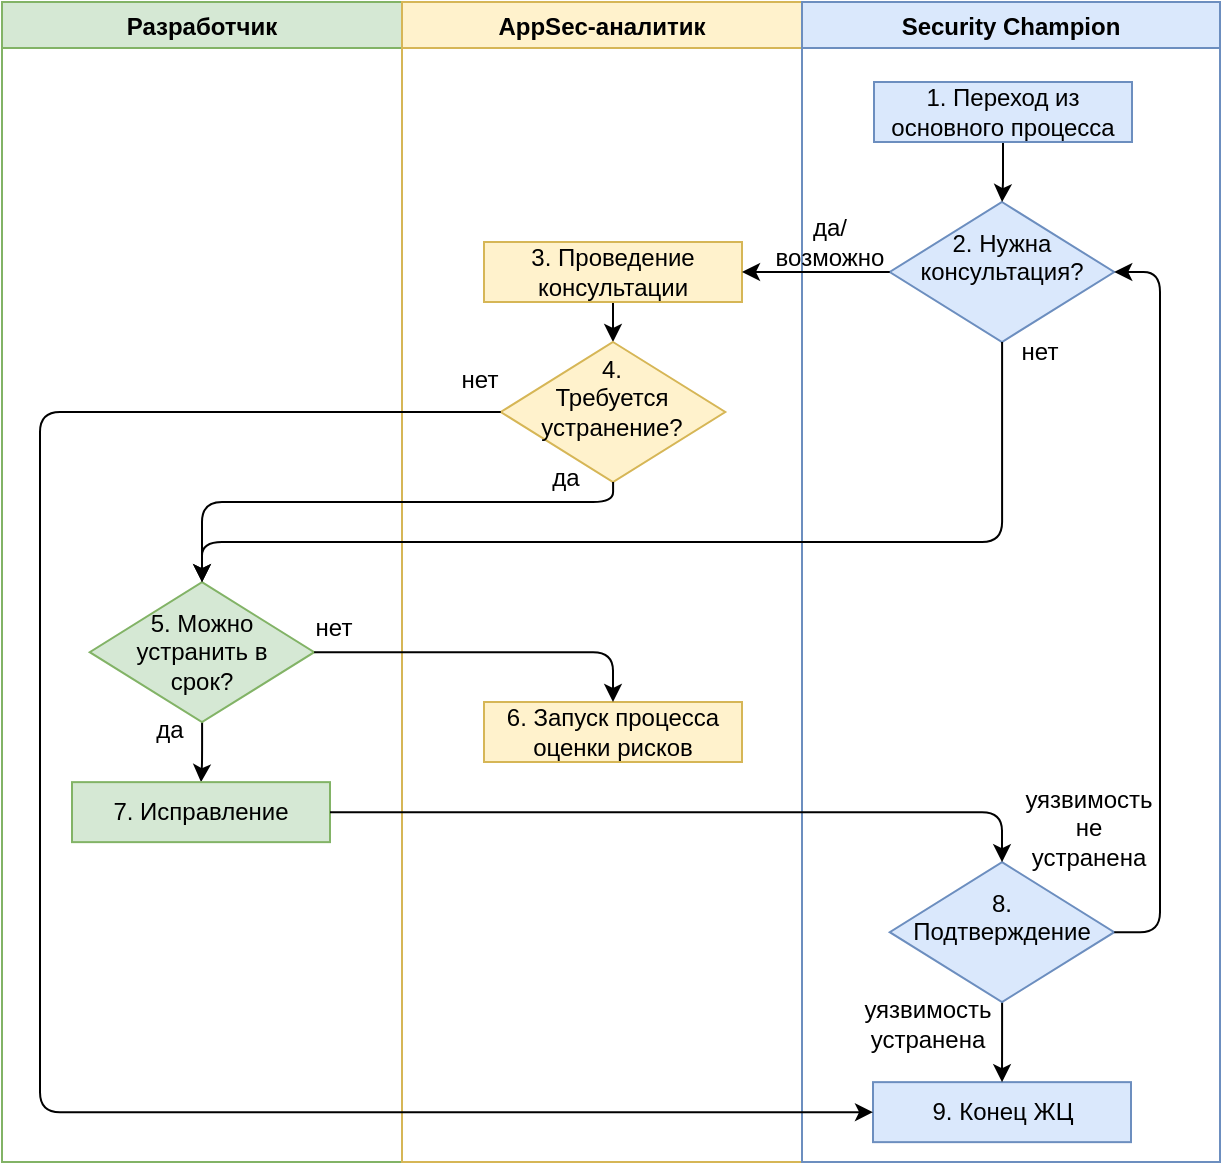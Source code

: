 <mxfile version="20.2.2" type="github" pages="6">
  <diagram name="ЖЦ Уязвимости" id="u2YSVogV3eUHSYebwatT">
    <mxGraphModel dx="1646" dy="891" grid="1" gridSize="10" guides="1" tooltips="1" connect="1" arrows="1" fold="1" page="1" pageScale="1" pageWidth="850" pageHeight="1100" math="0" shadow="0">
      <root>
        <mxCell id="0" />
        <mxCell id="1" parent="0" />
        <mxCell id="hK2UaZCLqyOM6ftYo4XD-2" value="Разработчик" style="swimlane;rounded=0;sketch=0;fillColor=#d5e8d4;strokeColor=#82b366;" parent="1" vertex="1">
          <mxGeometry x="10" y="10" width="200" height="580" as="geometry" />
        </mxCell>
        <mxCell id="hK2UaZCLqyOM6ftYo4XD-3" style="edgeStyle=orthogonalEdgeStyle;curved=0;rounded=1;sketch=0;orthogonalLoop=1;jettySize=auto;html=1;entryX=0.5;entryY=0;entryDx=0;entryDy=0;fontSize=12;" parent="hK2UaZCLqyOM6ftYo4XD-2" source="hK2UaZCLqyOM6ftYo4XD-4" target="hK2UaZCLqyOM6ftYo4XD-5" edge="1">
          <mxGeometry relative="1" as="geometry" />
        </mxCell>
        <mxCell id="hK2UaZCLqyOM6ftYo4XD-4" value="&lt;div&gt;5. Можно &lt;br&gt;&lt;/div&gt;&lt;div&gt;устранить в &lt;br&gt;&lt;/div&gt;&lt;div&gt;срок?&lt;/div&gt;" style="rhombus;whiteSpace=wrap;html=1;rounded=0;sketch=0;fontSize=12;fillColor=#d5e8d4;strokeColor=#82b366;" parent="hK2UaZCLqyOM6ftYo4XD-2" vertex="1">
          <mxGeometry x="43.87" y="290.07" width="112.25" height="70" as="geometry" />
        </mxCell>
        <mxCell id="hK2UaZCLqyOM6ftYo4XD-5" value="7. Исправление" style="rounded=0;whiteSpace=wrap;html=1;sketch=0;fontSize=12;fillColor=#d5e8d4;strokeColor=#82b366;" parent="hK2UaZCLqyOM6ftYo4XD-2" vertex="1">
          <mxGeometry x="35" y="390.07" width="129" height="30" as="geometry" />
        </mxCell>
        <mxCell id="hK2UaZCLqyOM6ftYo4XD-6" value="да" style="text;html=1;strokeColor=none;fillColor=none;align=center;verticalAlign=middle;whiteSpace=wrap;rounded=0;sketch=0;fontSize=12;" parent="hK2UaZCLqyOM6ftYo4XD-2" vertex="1">
          <mxGeometry x="54" y="349.07" width="60" height="30" as="geometry" />
        </mxCell>
        <mxCell id="hK2UaZCLqyOM6ftYo4XD-7" value="нет" style="text;html=1;strokeColor=none;fillColor=none;align=center;verticalAlign=middle;whiteSpace=wrap;rounded=0;sketch=0;fontSize=12;" parent="hK2UaZCLqyOM6ftYo4XD-2" vertex="1">
          <mxGeometry x="136" y="298.07" width="60" height="30" as="geometry" />
        </mxCell>
        <mxCell id="hK2UaZCLqyOM6ftYo4XD-8" value="AppSec-аналитик" style="swimlane;rounded=0;sketch=0;fillColor=#fff2cc;strokeColor=#d6b656;" parent="1" vertex="1">
          <mxGeometry x="210" y="10" width="200" height="580" as="geometry" />
        </mxCell>
        <mxCell id="hK2UaZCLqyOM6ftYo4XD-9" value="6. Запуск процесса оценки рисков" style="rounded=0;whiteSpace=wrap;html=1;sketch=0;fontSize=12;fillColor=#fff2cc;strokeColor=#d6b656;" parent="hK2UaZCLqyOM6ftYo4XD-8" vertex="1">
          <mxGeometry x="41" y="350" width="129" height="30" as="geometry" />
        </mxCell>
        <mxCell id="hK2UaZCLqyOM6ftYo4XD-10" style="edgeStyle=orthogonalEdgeStyle;curved=0;rounded=1;sketch=0;orthogonalLoop=1;jettySize=auto;html=1;fontSize=12;" parent="hK2UaZCLqyOM6ftYo4XD-8" source="hK2UaZCLqyOM6ftYo4XD-11" target="hK2UaZCLqyOM6ftYo4XD-12" edge="1">
          <mxGeometry relative="1" as="geometry" />
        </mxCell>
        <mxCell id="hK2UaZCLqyOM6ftYo4XD-11" value="3. Проведение консультации" style="rounded=0;whiteSpace=wrap;html=1;sketch=0;fontSize=12;fillColor=#fff2cc;strokeColor=#d6b656;" parent="hK2UaZCLqyOM6ftYo4XD-8" vertex="1">
          <mxGeometry x="41" y="120" width="129" height="30" as="geometry" />
        </mxCell>
        <mxCell id="hK2UaZCLqyOM6ftYo4XD-12" value="&lt;div&gt;4. &lt;br&gt;&lt;/div&gt;&lt;div&gt;Требуется устранение?&lt;/div&gt;&lt;div&gt;&lt;br&gt;&lt;/div&gt;" style="rhombus;whiteSpace=wrap;html=1;rounded=0;sketch=0;fontSize=12;fillColor=#fff2cc;strokeColor=#d6b656;" parent="hK2UaZCLqyOM6ftYo4XD-8" vertex="1">
          <mxGeometry x="49.38" y="170" width="112.25" height="70" as="geometry" />
        </mxCell>
        <mxCell id="-b9jy5xuaAe4fdTo9G-0-3" value="нет" style="text;html=1;strokeColor=none;fillColor=none;align=center;verticalAlign=middle;whiteSpace=wrap;rounded=0;sketch=0;fontSize=12;" parent="hK2UaZCLqyOM6ftYo4XD-8" vertex="1">
          <mxGeometry x="9" y="174" width="60" height="30" as="geometry" />
        </mxCell>
        <mxCell id="-b9jy5xuaAe4fdTo9G-0-5" value="да" style="text;html=1;strokeColor=none;fillColor=none;align=center;verticalAlign=middle;whiteSpace=wrap;rounded=0;sketch=0;fontSize=12;" parent="hK2UaZCLqyOM6ftYo4XD-8" vertex="1">
          <mxGeometry x="52.38" y="223" width="60" height="30" as="geometry" />
        </mxCell>
        <mxCell id="hK2UaZCLqyOM6ftYo4XD-13" value="Security Champion" style="swimlane;rounded=0;sketch=0;fillColor=#dae8fc;strokeColor=#6c8ebf;" parent="1" vertex="1">
          <mxGeometry x="410" y="10" width="209" height="580" as="geometry" />
        </mxCell>
        <mxCell id="hK2UaZCLqyOM6ftYo4XD-14" value="&lt;div&gt;2. Нужна консультация?&lt;/div&gt;&lt;div&gt;&lt;br&gt;&lt;/div&gt;" style="rhombus;whiteSpace=wrap;html=1;rounded=0;sketch=0;fontSize=12;fillColor=#dae8fc;strokeColor=#6c8ebf;" parent="hK2UaZCLqyOM6ftYo4XD-13" vertex="1">
          <mxGeometry x="43.87" y="100" width="112.25" height="70" as="geometry" />
        </mxCell>
        <mxCell id="hK2UaZCLqyOM6ftYo4XD-18" value="9. Конец ЖЦ" style="rounded=0;whiteSpace=wrap;html=1;sketch=0;fontSize=12;fillColor=#dae8fc;strokeColor=#6c8ebf;" parent="hK2UaZCLqyOM6ftYo4XD-13" vertex="1">
          <mxGeometry x="35.5" y="540.07" width="129" height="30" as="geometry" />
        </mxCell>
        <mxCell id="hK2UaZCLqyOM6ftYo4XD-19" style="edgeStyle=orthogonalEdgeStyle;curved=0;rounded=1;sketch=0;orthogonalLoop=1;jettySize=auto;html=1;entryX=0.5;entryY=0;entryDx=0;entryDy=0;fontSize=12;" parent="hK2UaZCLqyOM6ftYo4XD-13" source="hK2UaZCLqyOM6ftYo4XD-20" target="hK2UaZCLqyOM6ftYo4XD-18" edge="1">
          <mxGeometry relative="1" as="geometry" />
        </mxCell>
        <mxCell id="hK2UaZCLqyOM6ftYo4XD-20" value="8. &lt;br&gt;Подтверждение&lt;br&gt;&lt;div&gt;&lt;br&gt;&lt;/div&gt;" style="rhombus;whiteSpace=wrap;html=1;rounded=0;sketch=0;fontSize=12;fillColor=#dae8fc;strokeColor=#6c8ebf;" parent="hK2UaZCLqyOM6ftYo4XD-13" vertex="1">
          <mxGeometry x="43.88" y="430.07" width="112.25" height="70" as="geometry" />
        </mxCell>
        <mxCell id="hK2UaZCLqyOM6ftYo4XD-23" value="нет" style="text;html=1;strokeColor=none;fillColor=none;align=center;verticalAlign=middle;whiteSpace=wrap;rounded=0;sketch=0;fontSize=12;" parent="hK2UaZCLqyOM6ftYo4XD-13" vertex="1">
          <mxGeometry x="89" y="160" width="60" height="30" as="geometry" />
        </mxCell>
        <mxCell id="hK2UaZCLqyOM6ftYo4XD-24" value="уязвимость устранена" style="text;html=1;strokeColor=none;fillColor=none;align=center;verticalAlign=middle;whiteSpace=wrap;rounded=0;sketch=0;fontSize=12;" parent="hK2UaZCLqyOM6ftYo4XD-13" vertex="1">
          <mxGeometry x="32.5" y="496" width="60" height="30" as="geometry" />
        </mxCell>
        <mxCell id="hK2UaZCLqyOM6ftYo4XD-25" value="да/возможно" style="text;html=1;strokeColor=none;fillColor=none;align=center;verticalAlign=middle;whiteSpace=wrap;rounded=0;sketch=0;fontSize=12;" parent="hK2UaZCLqyOM6ftYo4XD-13" vertex="1">
          <mxGeometry x="-16.13" y="105" width="60" height="30" as="geometry" />
        </mxCell>
        <mxCell id="hK2UaZCLqyOM6ftYo4XD-26" style="edgeStyle=orthogonalEdgeStyle;curved=0;rounded=1;sketch=0;orthogonalLoop=1;jettySize=auto;html=1;entryX=1;entryY=0.5;entryDx=0;entryDy=0;fontSize=12;exitX=1;exitY=0.5;exitDx=0;exitDy=0;" parent="hK2UaZCLqyOM6ftYo4XD-13" source="hK2UaZCLqyOM6ftYo4XD-20" target="hK2UaZCLqyOM6ftYo4XD-14" edge="1">
          <mxGeometry relative="1" as="geometry">
            <Array as="points">
              <mxPoint x="179" y="465" />
              <mxPoint x="179" y="135" />
            </Array>
          </mxGeometry>
        </mxCell>
        <mxCell id="hK2UaZCLqyOM6ftYo4XD-27" value="&lt;div&gt;уязвимость не &lt;br&gt;&lt;/div&gt;&lt;div&gt;устранена&lt;/div&gt;" style="text;html=1;strokeColor=none;fillColor=none;align=center;verticalAlign=middle;whiteSpace=wrap;rounded=0;sketch=0;fontSize=12;" parent="hK2UaZCLqyOM6ftYo4XD-13" vertex="1">
          <mxGeometry x="103" y="398" width="81" height="30" as="geometry" />
        </mxCell>
        <mxCell id="Z0wwg19SBfvAs1e0AKNk-1" style="edgeStyle=orthogonalEdgeStyle;rounded=0;orthogonalLoop=1;jettySize=auto;html=1;" parent="hK2UaZCLqyOM6ftYo4XD-13" source="hK2UaZCLqyOM6ftYo4XD-36" target="hK2UaZCLqyOM6ftYo4XD-14" edge="1">
          <mxGeometry relative="1" as="geometry" />
        </mxCell>
        <mxCell id="hK2UaZCLqyOM6ftYo4XD-36" value="1. Переход из основного процесса" style="rounded=0;whiteSpace=wrap;html=1;sketch=0;fontSize=12;fillColor=#dae8fc;strokeColor=#6c8ebf;" parent="hK2UaZCLqyOM6ftYo4XD-13" vertex="1">
          <mxGeometry x="36.0" y="40" width="129" height="30" as="geometry" />
        </mxCell>
        <mxCell id="hK2UaZCLqyOM6ftYo4XD-28" style="edgeStyle=orthogonalEdgeStyle;curved=0;rounded=1;sketch=0;orthogonalLoop=1;jettySize=auto;html=1;fontSize=12;entryX=1;entryY=0.5;entryDx=0;entryDy=0;" parent="1" source="hK2UaZCLqyOM6ftYo4XD-14" target="hK2UaZCLqyOM6ftYo4XD-11" edge="1">
          <mxGeometry relative="1" as="geometry">
            <mxPoint x="389" y="150" as="targetPoint" />
          </mxGeometry>
        </mxCell>
        <mxCell id="hK2UaZCLqyOM6ftYo4XD-29" style="edgeStyle=orthogonalEdgeStyle;curved=0;rounded=1;sketch=0;orthogonalLoop=1;jettySize=auto;html=1;entryX=0.5;entryY=0;entryDx=0;entryDy=0;fontSize=12;" parent="1" source="hK2UaZCLqyOM6ftYo4XD-4" target="hK2UaZCLqyOM6ftYo4XD-9" edge="1">
          <mxGeometry relative="1" as="geometry" />
        </mxCell>
        <mxCell id="hK2UaZCLqyOM6ftYo4XD-30" style="edgeStyle=orthogonalEdgeStyle;curved=0;rounded=1;sketch=0;orthogonalLoop=1;jettySize=auto;html=1;entryX=0.5;entryY=0;entryDx=0;entryDy=0;fontSize=12;" parent="1" source="hK2UaZCLqyOM6ftYo4XD-5" target="hK2UaZCLqyOM6ftYo4XD-20" edge="1">
          <mxGeometry relative="1" as="geometry" />
        </mxCell>
        <mxCell id="hK2UaZCLqyOM6ftYo4XD-32" style="edgeStyle=orthogonalEdgeStyle;curved=0;rounded=1;sketch=0;orthogonalLoop=1;jettySize=auto;html=1;fontSize=12;" parent="1" source="hK2UaZCLqyOM6ftYo4XD-14" target="hK2UaZCLqyOM6ftYo4XD-4" edge="1">
          <mxGeometry relative="1" as="geometry">
            <Array as="points">
              <mxPoint x="510" y="280" />
              <mxPoint x="110" y="280" />
            </Array>
          </mxGeometry>
        </mxCell>
        <mxCell id="hK2UaZCLqyOM6ftYo4XD-33" style="edgeStyle=orthogonalEdgeStyle;curved=0;rounded=1;sketch=0;orthogonalLoop=1;jettySize=auto;html=1;entryX=0;entryY=0.5;entryDx=0;entryDy=0;fontSize=12;" parent="1" source="hK2UaZCLqyOM6ftYo4XD-12" target="hK2UaZCLqyOM6ftYo4XD-18" edge="1">
          <mxGeometry relative="1" as="geometry">
            <Array as="points">
              <mxPoint x="29" y="215" />
              <mxPoint x="29" y="565" />
            </Array>
          </mxGeometry>
        </mxCell>
        <mxCell id="hK2UaZCLqyOM6ftYo4XD-34" style="edgeStyle=orthogonalEdgeStyle;curved=0;rounded=1;sketch=0;orthogonalLoop=1;jettySize=auto;html=1;fontSize=12;" parent="1" source="hK2UaZCLqyOM6ftYo4XD-12" target="hK2UaZCLqyOM6ftYo4XD-4" edge="1">
          <mxGeometry relative="1" as="geometry">
            <Array as="points">
              <mxPoint x="316" y="260" />
              <mxPoint x="110" y="260" />
            </Array>
          </mxGeometry>
        </mxCell>
      </root>
    </mxGraphModel>
  </diagram>
  <diagram name="Оценка риска" id="Z3KA4Jk97ndSqk_s7YBp">
    <mxGraphModel dx="1646" dy="891" grid="1" gridSize="10" guides="1" tooltips="1" connect="1" arrows="1" fold="1" page="1" pageScale="1" pageWidth="827" pageHeight="1169" math="0" shadow="0">
      <root>
        <mxCell id="0" />
        <mxCell id="1" parent="0" />
        <mxCell id="YKCKEib58tNhOrI4l0Q9-1" value="AppSec-аналитик" style="swimlane;rounded=0;sketch=0;fillColor=#fff2cc;strokeColor=#d6b656;" parent="1" vertex="1">
          <mxGeometry x="219" y="10" width="200" height="470" as="geometry" />
        </mxCell>
        <mxCell id="AfHW1XJVqdjddr-ygkcI-2" value="3. Проведение консультации" style="rounded=0;whiteSpace=wrap;html=1;sketch=0;fontSize=12;fillColor=#fff2cc;strokeColor=#d6b656;" parent="YKCKEib58tNhOrI4l0Q9-1" vertex="1">
          <mxGeometry x="35.5" y="200" width="129" height="40" as="geometry" />
        </mxCell>
        <mxCell id="YKCKEib58tNhOrI4l0Q9-2" value="Security Champion" style="swimlane;rounded=0;sketch=0;fillColor=#dae8fc;strokeColor=#6c8ebf;" parent="1" vertex="1">
          <mxGeometry x="10" y="10" width="209" height="470" as="geometry" />
        </mxCell>
        <mxCell id="AfHW1XJVqdjddr-ygkcI-7" style="edgeStyle=orthogonalEdgeStyle;rounded=0;orthogonalLoop=1;jettySize=auto;html=1;entryX=0.5;entryY=0;entryDx=0;entryDy=0;" parent="YKCKEib58tNhOrI4l0Q9-2" source="YKCKEib58tNhOrI4l0Q9-5" target="AfHW1XJVqdjddr-ygkcI-1" edge="1">
          <mxGeometry relative="1" as="geometry" />
        </mxCell>
        <mxCell id="YKCKEib58tNhOrI4l0Q9-5" value="1. Заполнение опросника по оценке" style="rounded=0;whiteSpace=wrap;html=1;sketch=0;fontSize=12;fillColor=#dae8fc;strokeColor=#6c8ebf;" parent="YKCKEib58tNhOrI4l0Q9-2" vertex="1">
          <mxGeometry x="40" y="40" width="129" height="40" as="geometry" />
        </mxCell>
        <mxCell id="AfHW1XJVqdjddr-ygkcI-8" style="edgeStyle=orthogonalEdgeStyle;rounded=0;orthogonalLoop=1;jettySize=auto;html=1;entryX=0.5;entryY=0;entryDx=0;entryDy=0;" parent="YKCKEib58tNhOrI4l0Q9-2" source="AfHW1XJVqdjddr-ygkcI-1" target="AfHW1XJVqdjddr-ygkcI-3" edge="1">
          <mxGeometry relative="1" as="geometry" />
        </mxCell>
        <mxCell id="AfHW1XJVqdjddr-ygkcI-1" value="&lt;div&gt;2. &lt;br&gt;&lt;/div&gt;&lt;div&gt;Нужна консультация?&lt;br&gt;&lt;br&gt;&lt;/div&gt;&lt;div&gt;&lt;br&gt;&lt;/div&gt;" style="rhombus;whiteSpace=wrap;html=1;rounded=0;sketch=0;fontSize=12;fillColor=#dae8fc;strokeColor=#6c8ebf;" parent="YKCKEib58tNhOrI4l0Q9-2" vertex="1">
          <mxGeometry x="48.38" y="110" width="112.25" height="90" as="geometry" />
        </mxCell>
        <mxCell id="AfHW1XJVqdjddr-ygkcI-3" value="4. Подготовка и передача отчета об уязвимости и возможном риске" style="rounded=0;whiteSpace=wrap;html=1;sketch=0;fontSize=12;fillColor=#dae8fc;strokeColor=#6c8ebf;" parent="YKCKEib58tNhOrI4l0Q9-2" vertex="1">
          <mxGeometry x="41" y="290" width="129" height="70" as="geometry" />
        </mxCell>
        <mxCell id="Li1WaAt-x2m4cReqN0hq-1" value="Да" style="text;html=1;align=center;verticalAlign=middle;resizable=0;points=[];autosize=1;strokeColor=none;fillColor=none;" parent="YKCKEib58tNhOrI4l0Q9-2" vertex="1">
          <mxGeometry x="150" y="130" width="40" height="30" as="geometry" />
        </mxCell>
        <mxCell id="Li1WaAt-x2m4cReqN0hq-2" value="Нет" style="text;html=1;align=center;verticalAlign=middle;resizable=0;points=[];autosize=1;strokeColor=none;fillColor=none;" parent="YKCKEib58tNhOrI4l0Q9-2" vertex="1">
          <mxGeometry x="70" y="195" width="40" height="30" as="geometry" />
        </mxCell>
        <mxCell id="YKCKEib58tNhOrI4l0Q9-4" value="Владелец продукта" style="swimlane;rounded=0;sketch=0;fillColor=#f5f5f5;fontColor=#333333;strokeColor=#666666;" parent="1" vertex="1">
          <mxGeometry x="419" y="10" width="200" height="470" as="geometry" />
        </mxCell>
        <mxCell id="AfHW1XJVqdjddr-ygkcI-4" value="5. Принятие решения о принятии/не принятии риска" style="rounded=0;whiteSpace=wrap;html=1;sketch=0;fontSize=12;fillColor=#f5f5f5;strokeColor=#666666;fontColor=#333333;" parent="YKCKEib58tNhOrI4l0Q9-4" vertex="1">
          <mxGeometry x="35.5" y="400" width="129" height="60" as="geometry" />
        </mxCell>
        <mxCell id="AfHW1XJVqdjddr-ygkcI-5" style="edgeStyle=orthogonalEdgeStyle;rounded=1;orthogonalLoop=1;jettySize=auto;html=1;entryX=0.5;entryY=0;entryDx=0;entryDy=0;" parent="1" source="AfHW1XJVqdjddr-ygkcI-1" target="AfHW1XJVqdjddr-ygkcI-2" edge="1">
          <mxGeometry relative="1" as="geometry" />
        </mxCell>
        <mxCell id="AfHW1XJVqdjddr-ygkcI-9" style="edgeStyle=orthogonalEdgeStyle;rounded=1;orthogonalLoop=1;jettySize=auto;html=1;entryX=0.5;entryY=0;entryDx=0;entryDy=0;" parent="1" source="AfHW1XJVqdjddr-ygkcI-3" target="AfHW1XJVqdjddr-ygkcI-4" edge="1">
          <mxGeometry relative="1" as="geometry">
            <Array as="points">
              <mxPoint x="115" y="390" />
              <mxPoint x="519" y="390" />
            </Array>
          </mxGeometry>
        </mxCell>
        <mxCell id="AfHW1XJVqdjddr-ygkcI-10" style="edgeStyle=orthogonalEdgeStyle;rounded=1;orthogonalLoop=1;jettySize=auto;html=1;entryX=0.5;entryY=0;entryDx=0;entryDy=0;" parent="1" source="AfHW1XJVqdjddr-ygkcI-2" target="AfHW1XJVqdjddr-ygkcI-3" edge="1">
          <mxGeometry relative="1" as="geometry">
            <Array as="points">
              <mxPoint x="319" y="280" />
              <mxPoint x="115" y="280" />
              <mxPoint x="115" y="300" />
            </Array>
          </mxGeometry>
        </mxCell>
      </root>
    </mxGraphModel>
  </diagram>
  <diagram name="SAST-DAST" id="TmyvvO-r--EDJKwGt6m-">
    <mxGraphModel dx="1646" dy="891" grid="1" gridSize="10" guides="1" tooltips="1" connect="1" arrows="1" fold="1" page="1" pageScale="1" pageWidth="827" pageHeight="1169" math="0" shadow="0">
      <root>
        <mxCell id="0" />
        <mxCell id="1" parent="0" />
        <mxCell id="4Y0j-ImszaWXNFl1Wwag-7" value="AppSec-аналитик" style="swimlane;rounded=0;sketch=0;fillColor=#fff2cc;strokeColor=#d6b656;" parent="1" vertex="1">
          <mxGeometry x="10" y="10" width="200" height="600" as="geometry" />
        </mxCell>
        <mxCell id="trReBeiaE9w7VO2O6zmD-7" value="5. Проведение консультации" style="rounded=0;whiteSpace=wrap;html=1;sketch=0;fontSize=12;fillColor=#fff2cc;strokeColor=#d6b656;" parent="4Y0j-ImszaWXNFl1Wwag-7" vertex="1">
          <mxGeometry x="35.5" y="311" width="129" height="30" as="geometry" />
        </mxCell>
        <mxCell id="4Y0j-ImszaWXNFl1Wwag-12" value="Security Champion" style="swimlane;rounded=0;sketch=0;fillColor=#dae8fc;strokeColor=#6c8ebf;" parent="1" vertex="1">
          <mxGeometry x="210" y="10" width="209" height="600" as="geometry" />
        </mxCell>
        <mxCell id="yfopJwSGxU1laPyC1kX2-2" value="2. Инициирование проверки" style="rounded=0;whiteSpace=wrap;html=1;sketch=0;fontSize=12;fillColor=#dae8fc;strokeColor=#6c8ebf;" parent="4Y0j-ImszaWXNFl1Wwag-12" vertex="1">
          <mxGeometry x="40.01" y="110" width="129" height="50" as="geometry" />
        </mxCell>
        <mxCell id="z_iIXBFxNFzeKEjmIiGK-9" style="edgeStyle=orthogonalEdgeStyle;rounded=1;orthogonalLoop=1;jettySize=auto;html=1;entryX=0.5;entryY=0;entryDx=0;entryDy=0;" parent="4Y0j-ImszaWXNFl1Wwag-12" source="yfopJwSGxU1laPyC1kX2-1" target="trReBeiaE9w7VO2O6zmD-8" edge="1">
          <mxGeometry relative="1" as="geometry" />
        </mxCell>
        <mxCell id="yfopJwSGxU1laPyC1kX2-1" value="6. Ложное срабатывание?&lt;div&gt;&lt;br&gt;&lt;/div&gt;" style="rhombus;whiteSpace=wrap;html=1;rounded=0;sketch=0;fontSize=12;fillColor=#dae8fc;strokeColor=#6c8ebf;" parent="4Y0j-ImszaWXNFl1Wwag-12" vertex="1">
          <mxGeometry x="48.39" y="387" width="112.25" height="82" as="geometry" />
        </mxCell>
        <mxCell id="z_iIXBFxNFzeKEjmIiGK-10" style="edgeStyle=orthogonalEdgeStyle;rounded=1;orthogonalLoop=1;jettySize=auto;html=1;entryX=0.5;entryY=0;entryDx=0;entryDy=0;" parent="4Y0j-ImszaWXNFl1Wwag-12" source="trReBeiaE9w7VO2O6zmD-6" target="yfopJwSGxU1laPyC1kX2-1" edge="1">
          <mxGeometry relative="1" as="geometry" />
        </mxCell>
        <mxCell id="trReBeiaE9w7VO2O6zmD-6" value="4. Требуется консультация?" style="rhombus;whiteSpace=wrap;html=1;rounded=0;sketch=0;fontSize=12;fillColor=#dae8fc;strokeColor=#6c8ebf;" parent="4Y0j-ImszaWXNFl1Wwag-12" vertex="1">
          <mxGeometry x="48.38" y="250" width="112.25" height="82" as="geometry" />
        </mxCell>
        <mxCell id="trReBeiaE9w7VO2O6zmD-8" value="7. Переход к ЖЦ уязвимости" style="rounded=0;whiteSpace=wrap;html=1;sketch=0;fontSize=12;fillColor=#dae8fc;strokeColor=#6c8ebf;" parent="4Y0j-ImszaWXNFl1Wwag-12" vertex="1">
          <mxGeometry x="40.01" y="490" width="129" height="30" as="geometry" />
        </mxCell>
        <mxCell id="hYmmbPqCdsFEWeLmW31l-14" value="9. Заключение" style="rounded=0;whiteSpace=wrap;html=1;sketch=0;fontSize=12;fillColor=#dae8fc;strokeColor=#6c8ebf;" parent="4Y0j-ImszaWXNFl1Wwag-12" vertex="1">
          <mxGeometry x="40.01" y="557" width="129" height="30" as="geometry" />
        </mxCell>
        <mxCell id="FqMwr5kYVCM0QIrrIxRE-1" value="Да" style="text;html=1;align=center;verticalAlign=middle;resizable=0;points=[];autosize=1;strokeColor=none;fillColor=none;" parent="4Y0j-ImszaWXNFl1Wwag-12" vertex="1">
          <mxGeometry x="16.39" y="264" width="40" height="30" as="geometry" />
        </mxCell>
        <mxCell id="FqMwr5kYVCM0QIrrIxRE-2" value="Да" style="text;html=1;align=center;verticalAlign=middle;resizable=0;points=[];autosize=1;strokeColor=none;fillColor=none;" parent="4Y0j-ImszaWXNFl1Wwag-12" vertex="1">
          <mxGeometry x="150" y="400" width="40" height="30" as="geometry" />
        </mxCell>
        <mxCell id="FqMwr5kYVCM0QIrrIxRE-4" value="Нет" style="text;html=1;align=center;verticalAlign=middle;resizable=0;points=[];autosize=1;strokeColor=none;fillColor=none;" parent="4Y0j-ImszaWXNFl1Wwag-12" vertex="1">
          <mxGeometry x="103" y="461" width="40" height="30" as="geometry" />
        </mxCell>
        <mxCell id="hYmmbPqCdsFEWeLmW31l-7" value="1. &lt;span&gt;Идентифицировать объекы исследования&lt;/span&gt;" style="rounded=0;whiteSpace=wrap;html=1;sketch=0;fontSize=12;fillColor=#dae8fc;strokeColor=#6c8ebf;" parent="4Y0j-ImszaWXNFl1Wwag-12" vertex="1">
          <mxGeometry x="34.52" y="31" width="139.99" height="55" as="geometry" />
        </mxCell>
        <mxCell id="z_iIXBFxNFzeKEjmIiGK-2" style="edgeStyle=orthogonalEdgeStyle;rounded=1;orthogonalLoop=1;jettySize=auto;html=1;entryX=0.5;entryY=0;entryDx=0;entryDy=0;" parent="4Y0j-ImszaWXNFl1Wwag-12" source="hYmmbPqCdsFEWeLmW31l-7" target="yfopJwSGxU1laPyC1kX2-2" edge="1">
          <mxGeometry relative="1" as="geometry" />
        </mxCell>
        <mxCell id="trReBeiaE9w7VO2O6zmD-1" value="Инструмент анализа" style="swimlane;rounded=0;sketch=0;fillColor=#f8cecc;strokeColor=#b85450;" parent="1" vertex="1">
          <mxGeometry x="420" y="10" width="209" height="600" as="geometry" />
        </mxCell>
        <mxCell id="trReBeiaE9w7VO2O6zmD-2" value="3. Проведение проверки" style="rounded=0;whiteSpace=wrap;html=1;sketch=0;fontSize=12;fillColor=#f8cecc;strokeColor=#b85450;" parent="trReBeiaE9w7VO2O6zmD-1" vertex="1">
          <mxGeometry x="40" y="190" width="129" height="30" as="geometry" />
        </mxCell>
        <mxCell id="z_iIXBFxNFzeKEjmIiGK-5" value="8. Отметка о ложном срабатывании" style="rounded=0;whiteSpace=wrap;html=1;sketch=0;fontSize=12;fillColor=#f8cecc;strokeColor=#b85450;" parent="trReBeiaE9w7VO2O6zmD-1" vertex="1">
          <mxGeometry x="40" y="470" width="129" height="30" as="geometry" />
        </mxCell>
        <mxCell id="_-SO4ypXaOban1RpRork-3" style="edgeStyle=orthogonalEdgeStyle;rounded=1;orthogonalLoop=1;jettySize=auto;html=1;entryX=0.5;entryY=0;entryDx=0;entryDy=0;" parent="1" source="yfopJwSGxU1laPyC1kX2-2" target="trReBeiaE9w7VO2O6zmD-2" edge="1">
          <mxGeometry relative="1" as="geometry">
            <Array as="points">
              <mxPoint x="315" y="180" />
              <mxPoint x="524" y="180" />
            </Array>
          </mxGeometry>
        </mxCell>
        <mxCell id="_-SO4ypXaOban1RpRork-4" style="edgeStyle=orthogonalEdgeStyle;rounded=1;orthogonalLoop=1;jettySize=auto;html=1;" parent="1" source="trReBeiaE9w7VO2O6zmD-2" edge="1">
          <mxGeometry relative="1" as="geometry">
            <mxPoint x="315" y="260" as="targetPoint" />
            <Array as="points">
              <mxPoint x="525" y="240" />
              <mxPoint x="315" y="240" />
            </Array>
          </mxGeometry>
        </mxCell>
        <mxCell id="_-SO4ypXaOban1RpRork-9" style="edgeStyle=orthogonalEdgeStyle;rounded=1;orthogonalLoop=1;jettySize=auto;html=1;entryX=0.5;entryY=0;entryDx=0;entryDy=0;" parent="1" source="trReBeiaE9w7VO2O6zmD-6" target="trReBeiaE9w7VO2O6zmD-7" edge="1">
          <mxGeometry relative="1" as="geometry" />
        </mxCell>
        <mxCell id="z_iIXBFxNFzeKEjmIiGK-6" style="edgeStyle=orthogonalEdgeStyle;rounded=1;orthogonalLoop=1;jettySize=auto;html=1;entryX=0.5;entryY=0;entryDx=0;entryDy=0;" parent="1" source="yfopJwSGxU1laPyC1kX2-1" target="z_iIXBFxNFzeKEjmIiGK-5" edge="1">
          <mxGeometry relative="1" as="geometry" />
        </mxCell>
        <mxCell id="z_iIXBFxNFzeKEjmIiGK-7" style="edgeStyle=orthogonalEdgeStyle;rounded=1;orthogonalLoop=1;jettySize=auto;html=1;" parent="1" source="z_iIXBFxNFzeKEjmIiGK-5" target="hYmmbPqCdsFEWeLmW31l-14" edge="1">
          <mxGeometry relative="1" as="geometry">
            <Array as="points">
              <mxPoint x="525" y="550" />
              <mxPoint x="314" y="550" />
            </Array>
          </mxGeometry>
        </mxCell>
        <mxCell id="z_iIXBFxNFzeKEjmIiGK-12" style="edgeStyle=orthogonalEdgeStyle;rounded=1;orthogonalLoop=1;jettySize=auto;html=1;entryX=0.5;entryY=0;entryDx=0;entryDy=0;" parent="1" source="trReBeiaE9w7VO2O6zmD-7" target="yfopJwSGxU1laPyC1kX2-1" edge="1">
          <mxGeometry relative="1" as="geometry">
            <Array as="points">
              <mxPoint x="110" y="370" />
              <mxPoint x="314" y="370" />
            </Array>
          </mxGeometry>
        </mxCell>
        <mxCell id="FqMwr5kYVCM0QIrrIxRE-3" value="Нет" style="text;html=1;align=center;verticalAlign=middle;resizable=0;points=[];autosize=1;strokeColor=none;fillColor=none;" parent="1" vertex="1">
          <mxGeometry x="315" y="333" width="40" height="30" as="geometry" />
        </mxCell>
      </root>
    </mxGraphModel>
  </diagram>
  <diagram name="Общая БР" id="n03ngSO0XwACrwTlDLhZ">
    <mxGraphModel dx="1646" dy="891" grid="1" gridSize="10" guides="1" tooltips="1" connect="1" arrows="1" fold="1" page="1" pageScale="1" pageWidth="827" pageHeight="1169" math="0" shadow="0">
      <root>
        <mxCell id="0" />
        <mxCell id="1" parent="0" />
        <mxCell id="SgI0nFZjdt2dyJxvL3y2-1" value="Заказчик" style="swimlane;rounded=0;sketch=0;fillColor=#f5f5f5;strokeColor=#666666;fontColor=#333333;" parent="1" vertex="1">
          <mxGeometry x="10" y="10" width="200" height="710" as="geometry" />
        </mxCell>
        <mxCell id="6aXxdz3zdtqHH_jz1saA-1" value="Начало разработки" style="rounded=0;whiteSpace=wrap;html=1;sketch=0;fontSize=12;fillColor=#f5f5f5;strokeColor=#666666;fontColor=#333333;" parent="SgI0nFZjdt2dyJxvL3y2-1" vertex="1">
          <mxGeometry x="30.01" y="31" width="139.99" height="29" as="geometry" />
        </mxCell>
        <mxCell id="6aXxdz3zdtqHH_jz1saA-33" value="Продукт передан в предпром/пром" style="rounded=0;whiteSpace=wrap;html=1;sketch=0;fontSize=12;fillColor=#f5f5f5;strokeColor=#666666;fontColor=#333333;" parent="SgI0nFZjdt2dyJxvL3y2-1" vertex="1">
          <mxGeometry x="30.01" y="650" width="139.99" height="48" as="geometry" />
        </mxCell>
        <mxCell id="SgI0nFZjdt2dyJxvL3y2-3" value="Security Champion" style="swimlane;rounded=0;sketch=0;fillColor=#dae8fc;strokeColor=#6c8ebf;" parent="1" vertex="1">
          <mxGeometry x="210" y="10" width="209" height="710" as="geometry" />
        </mxCell>
        <mxCell id="SgI0nFZjdt2dyJxvL3y2-14" value="Архитектурный контроль и применение требований ИБ" style="rounded=0;whiteSpace=wrap;html=1;sketch=0;fontSize=12;fillColor=#dae8fc;strokeColor=#6c8ebf;" parent="SgI0nFZjdt2dyJxvL3y2-3" vertex="1">
          <mxGeometry x="34.52" y="91" width="139.99" height="49" as="geometry" />
        </mxCell>
        <mxCell id="OheenSmcw1lphNCJzA2S-1" value="Инструмент анализа" style="swimlane;rounded=0;sketch=0;fillColor=#f8cecc;strokeColor=#b85450;" parent="1" vertex="1">
          <mxGeometry x="419" y="10" width="209" height="710" as="geometry" />
        </mxCell>
        <mxCell id="atmiHWd6jcZEV5fytvtK-28" style="edgeStyle=orthogonalEdgeStyle;rounded=1;orthogonalLoop=1;jettySize=auto;html=1;entryX=0;entryY=0.5;entryDx=0;entryDy=0;dashed=1;endArrow=none;endFill=0;" parent="OheenSmcw1lphNCJzA2S-1" source="6aXxdz3zdtqHH_jz1saA-15" target="6aXxdz3zdtqHH_jz1saA-12" edge="1">
          <mxGeometry relative="1" as="geometry">
            <Array as="points">
              <mxPoint x="105" y="425" />
              <mxPoint x="31" y="425" />
            </Array>
          </mxGeometry>
        </mxCell>
        <mxCell id="atmiHWd6jcZEV5fytvtK-7" style="edgeStyle=orthogonalEdgeStyle;rounded=1;orthogonalLoop=1;jettySize=auto;html=1;entryX=0.5;entryY=0;entryDx=0;entryDy=0;" parent="OheenSmcw1lphNCJzA2S-1" source="6aXxdz3zdtqHH_jz1saA-10" target="6aXxdz3zdtqHH_jz1saA-13" edge="1">
          <mxGeometry relative="1" as="geometry" />
        </mxCell>
        <mxCell id="6aXxdz3zdtqHH_jz1saA-10" value="OSA" style="rounded=0;whiteSpace=wrap;html=1;sketch=0;fontSize=12;fillColor=#f8cecc;strokeColor=#b85450;" parent="OheenSmcw1lphNCJzA2S-1" vertex="1">
          <mxGeometry x="115.49" y="270" width="59" height="29" as="geometry" />
        </mxCell>
        <mxCell id="atmiHWd6jcZEV5fytvtK-20" style="edgeStyle=orthogonalEdgeStyle;rounded=1;orthogonalLoop=1;jettySize=auto;html=1;entryX=0;entryY=0.75;entryDx=0;entryDy=0;entryPerimeter=0;endArrow=classic;endFill=1;" parent="OheenSmcw1lphNCJzA2S-1" source="6aXxdz3zdtqHH_jz1saA-12" target="atmiHWd6jcZEV5fytvtK-19" edge="1">
          <mxGeometry relative="1" as="geometry">
            <Array as="points">
              <mxPoint x="35" y="460" />
              <mxPoint x="95" y="460" />
            </Array>
          </mxGeometry>
        </mxCell>
        <mxCell id="6aXxdz3zdtqHH_jz1saA-12" value="SCA" style="rounded=0;whiteSpace=wrap;html=1;sketch=0;fontSize=12;fillColor=#f8cecc;strokeColor=#b85450;" parent="OheenSmcw1lphNCJzA2S-1" vertex="1">
          <mxGeometry x="5.0" y="410" width="60.01" height="29" as="geometry" />
        </mxCell>
        <mxCell id="atmiHWd6jcZEV5fytvtK-8" style="edgeStyle=orthogonalEdgeStyle;rounded=1;orthogonalLoop=1;jettySize=auto;html=1;entryX=0.5;entryY=0;entryDx=0;entryDy=0;" parent="OheenSmcw1lphNCJzA2S-1" source="6aXxdz3zdtqHH_jz1saA-13" target="6aXxdz3zdtqHH_jz1saA-14" edge="1">
          <mxGeometry relative="1" as="geometry" />
        </mxCell>
        <mxCell id="atmiHWd6jcZEV5fytvtK-9" style="edgeStyle=orthogonalEdgeStyle;rounded=1;orthogonalLoop=1;jettySize=auto;html=1;" parent="OheenSmcw1lphNCJzA2S-1" source="6aXxdz3zdtqHH_jz1saA-13" target="6aXxdz3zdtqHH_jz1saA-12" edge="1">
          <mxGeometry relative="1" as="geometry" />
        </mxCell>
        <mxCell id="atmiHWd6jcZEV5fytvtK-10" style="edgeStyle=orthogonalEdgeStyle;rounded=1;orthogonalLoop=1;jettySize=auto;html=1;" parent="OheenSmcw1lphNCJzA2S-1" source="6aXxdz3zdtqHH_jz1saA-13" target="6aXxdz3zdtqHH_jz1saA-15" edge="1">
          <mxGeometry relative="1" as="geometry" />
        </mxCell>
        <mxCell id="6aXxdz3zdtqHH_jz1saA-13" value="DAST" style="rounded=0;whiteSpace=wrap;html=1;sketch=0;fontSize=12;fillColor=#f8cecc;strokeColor=#b85450;" parent="OheenSmcw1lphNCJzA2S-1" vertex="1">
          <mxGeometry x="34.5" y="340" width="139.99" height="29" as="geometry" />
        </mxCell>
        <mxCell id="atmiHWd6jcZEV5fytvtK-21" style="edgeStyle=orthogonalEdgeStyle;rounded=1;orthogonalLoop=1;jettySize=auto;html=1;entryX=0;entryY=0.5;entryDx=0;entryDy=0;entryPerimeter=0;endArrow=classic;endFill=1;" parent="OheenSmcw1lphNCJzA2S-1" source="6aXxdz3zdtqHH_jz1saA-14" target="atmiHWd6jcZEV5fytvtK-19" edge="1">
          <mxGeometry relative="1" as="geometry" />
        </mxCell>
        <mxCell id="6aXxdz3zdtqHH_jz1saA-14" value="CA" style="rounded=0;whiteSpace=wrap;html=1;sketch=0;fontSize=12;fillColor=#f8cecc;strokeColor=#b85450;" parent="OheenSmcw1lphNCJzA2S-1" vertex="1">
          <mxGeometry x="80" y="410" width="50" height="29" as="geometry" />
        </mxCell>
        <mxCell id="atmiHWd6jcZEV5fytvtK-22" style="edgeStyle=orthogonalEdgeStyle;rounded=1;orthogonalLoop=1;jettySize=auto;html=1;entryX=0;entryY=0.25;entryDx=0;entryDy=0;entryPerimeter=0;endArrow=classic;endFill=1;" parent="OheenSmcw1lphNCJzA2S-1" source="6aXxdz3zdtqHH_jz1saA-15" target="atmiHWd6jcZEV5fytvtK-19" edge="1">
          <mxGeometry relative="1" as="geometry">
            <Array as="points">
              <mxPoint x="175" y="460" />
              <mxPoint x="115" y="460" />
            </Array>
          </mxGeometry>
        </mxCell>
        <mxCell id="6aXxdz3zdtqHH_jz1saA-15" value="Фаззинг" style="rounded=0;whiteSpace=wrap;html=1;sketch=0;fontSize=12;fillColor=#f8cecc;strokeColor=#b85450;" parent="OheenSmcw1lphNCJzA2S-1" vertex="1">
          <mxGeometry x="145" y="410" width="59" height="29" as="geometry" />
        </mxCell>
        <mxCell id="atmiHWd6jcZEV5fytvtK-6" style="edgeStyle=orthogonalEdgeStyle;rounded=1;orthogonalLoop=1;jettySize=auto;html=1;" parent="OheenSmcw1lphNCJzA2S-1" source="6aXxdz3zdtqHH_jz1saA-42" target="6aXxdz3zdtqHH_jz1saA-13" edge="1">
          <mxGeometry relative="1" as="geometry" />
        </mxCell>
        <mxCell id="6aXxdz3zdtqHH_jz1saA-42" value="SAST" style="rounded=0;whiteSpace=wrap;html=1;sketch=0;fontSize=12;fillColor=#f8cecc;strokeColor=#b85450;" parent="OheenSmcw1lphNCJzA2S-1" vertex="1">
          <mxGeometry x="34.5" y="270" width="59" height="29" as="geometry" />
        </mxCell>
        <mxCell id="atmiHWd6jcZEV5fytvtK-19" value="" style="shape=or;whiteSpace=wrap;html=1;direction=south;fillColor=#f8cecc;strokeColor=#b85450;" parent="OheenSmcw1lphNCJzA2S-1" vertex="1">
          <mxGeometry x="84.5" y="500" width="40" height="30" as="geometry" />
        </mxCell>
        <mxCell id="2eElXNtvQ4OWuUeGbo6S-1" value="Разработчик" style="swimlane;rounded=0;sketch=0;fillColor=#d5e8d4;strokeColor=#82b366;" parent="1" vertex="1">
          <mxGeometry x="628" y="10" width="209" height="710" as="geometry" />
        </mxCell>
        <mxCell id="6aXxdz3zdtqHH_jz1saA-7" value="Разработка кода, реиспользование кода" style="rounded=0;whiteSpace=wrap;html=1;sketch=0;fontSize=12;fillColor=#d5e8d4;strokeColor=#82b366;" parent="2eElXNtvQ4OWuUeGbo6S-1" vertex="1">
          <mxGeometry x="34.5" y="170" width="139.99" height="49" as="geometry" />
        </mxCell>
        <mxCell id="2eElXNtvQ4OWuUeGbo6S-2" value="AppSec-project manager" style="swimlane;rounded=0;sketch=0;fillColor=#e1d5e7;strokeColor=#9673a6;" parent="1" vertex="1">
          <mxGeometry x="837" y="10" width="209" height="710" as="geometry" />
        </mxCell>
        <mxCell id="6aXxdz3zdtqHH_jz1saA-30" value="Контроль прохождения проверки SSDLC (ПСИ)" style="rounded=0;whiteSpace=wrap;html=1;sketch=0;fontSize=12;fillColor=#e1d5e7;strokeColor=#9673a6;" parent="2eElXNtvQ4OWuUeGbo6S-2" vertex="1">
          <mxGeometry x="34.5" y="560" width="139.99" height="49" as="geometry" />
        </mxCell>
        <mxCell id="6aXxdz3zdtqHH_jz1saA-6" style="edgeStyle=orthogonalEdgeStyle;rounded=1;orthogonalLoop=1;jettySize=auto;html=1;entryX=0.5;entryY=0;entryDx=0;entryDy=0;" parent="1" source="6aXxdz3zdtqHH_jz1saA-1" target="SgI0nFZjdt2dyJxvL3y2-14" edge="1">
          <mxGeometry relative="1" as="geometry">
            <Array as="points">
              <mxPoint x="110" y="80" />
              <mxPoint x="315" y="80" />
            </Array>
          </mxGeometry>
        </mxCell>
        <mxCell id="6aXxdz3zdtqHH_jz1saA-8" style="edgeStyle=orthogonalEdgeStyle;rounded=1;orthogonalLoop=1;jettySize=auto;html=1;entryX=0.5;entryY=0;entryDx=0;entryDy=0;" parent="1" source="SgI0nFZjdt2dyJxvL3y2-14" target="6aXxdz3zdtqHH_jz1saA-7" edge="1">
          <mxGeometry relative="1" as="geometry">
            <Array as="points">
              <mxPoint x="314" y="160" />
              <mxPoint x="732" y="160" />
            </Array>
          </mxGeometry>
        </mxCell>
        <mxCell id="6aXxdz3zdtqHH_jz1saA-32" style="edgeStyle=orthogonalEdgeStyle;rounded=1;orthogonalLoop=1;jettySize=auto;html=1;entryX=0.5;entryY=0;entryDx=0;entryDy=0;exitX=1;exitY=0.5;exitDx=0;exitDy=0;exitPerimeter=0;" parent="1" source="atmiHWd6jcZEV5fytvtK-19" target="6aXxdz3zdtqHH_jz1saA-30" edge="1">
          <mxGeometry relative="1" as="geometry">
            <mxPoint x="520" y="560" as="sourcePoint" />
            <Array as="points">
              <mxPoint x="524" y="550" />
              <mxPoint x="942" y="550" />
            </Array>
          </mxGeometry>
        </mxCell>
        <mxCell id="6aXxdz3zdtqHH_jz1saA-34" style="edgeStyle=orthogonalEdgeStyle;rounded=1;orthogonalLoop=1;jettySize=auto;html=1;entryX=0.5;entryY=0;entryDx=0;entryDy=0;" parent="1" source="6aXxdz3zdtqHH_jz1saA-30" target="6aXxdz3zdtqHH_jz1saA-33" edge="1">
          <mxGeometry relative="1" as="geometry">
            <Array as="points">
              <mxPoint x="942" y="640" />
              <mxPoint x="110" y="640" />
            </Array>
          </mxGeometry>
        </mxCell>
        <mxCell id="atmiHWd6jcZEV5fytvtK-4" style="edgeStyle=orthogonalEdgeStyle;rounded=1;orthogonalLoop=1;jettySize=auto;html=1;" parent="1" source="6aXxdz3zdtqHH_jz1saA-7" target="6aXxdz3zdtqHH_jz1saA-42" edge="1">
          <mxGeometry relative="1" as="geometry">
            <Array as="points">
              <mxPoint x="733" y="240" />
              <mxPoint x="483" y="240" />
            </Array>
          </mxGeometry>
        </mxCell>
        <mxCell id="atmiHWd6jcZEV5fytvtK-5" style="edgeStyle=orthogonalEdgeStyle;rounded=1;orthogonalLoop=1;jettySize=auto;html=1;entryX=0.5;entryY=0;entryDx=0;entryDy=0;" parent="1" source="6aXxdz3zdtqHH_jz1saA-7" target="6aXxdz3zdtqHH_jz1saA-10" edge="1">
          <mxGeometry relative="1" as="geometry">
            <Array as="points">
              <mxPoint x="733" y="240" />
              <mxPoint x="564" y="240" />
            </Array>
          </mxGeometry>
        </mxCell>
        <mxCell id="atmiHWd6jcZEV5fytvtK-15" style="edgeStyle=orthogonalEdgeStyle;rounded=1;orthogonalLoop=1;jettySize=auto;html=1;dashed=1;entryX=0;entryY=0.5;entryDx=0;entryDy=0;" parent="1" source="6aXxdz3zdtqHH_jz1saA-42" target="6aXxdz3zdtqHH_jz1saA-7" edge="1">
          <mxGeometry relative="1" as="geometry">
            <mxPoint x="314.517" y="518.009" as="targetPoint" />
            <Array as="points">
              <mxPoint x="370" y="294" />
              <mxPoint x="370" y="204" />
            </Array>
          </mxGeometry>
        </mxCell>
        <mxCell id="atmiHWd6jcZEV5fytvtK-23" style="edgeStyle=orthogonalEdgeStyle;rounded=1;orthogonalLoop=1;jettySize=auto;html=1;endArrow=none;endFill=0;dashed=1;" parent="1" source="6aXxdz3zdtqHH_jz1saA-13" edge="1">
          <mxGeometry relative="1" as="geometry">
            <mxPoint x="370" y="290" as="targetPoint" />
          </mxGeometry>
        </mxCell>
        <mxCell id="atmiHWd6jcZEV5fytvtK-24" style="edgeStyle=orthogonalEdgeStyle;rounded=1;orthogonalLoop=1;jettySize=auto;html=1;dashed=1;endArrow=none;endFill=0;" parent="1" source="6aXxdz3zdtqHH_jz1saA-12" edge="1">
          <mxGeometry relative="1" as="geometry">
            <mxPoint x="370" y="360" as="targetPoint" />
          </mxGeometry>
        </mxCell>
      </root>
    </mxGraphModel>
  </diagram>
  <diagram id="TGf8UvjFjZuwZxCkfshg" name="Этапы">
    <mxGraphModel dx="1372" dy="743" grid="1" gridSize="10" guides="1" tooltips="1" connect="1" arrows="1" fold="1" page="1" pageScale="1" pageWidth="827" pageHeight="1169" math="0" shadow="0">
      <root>
        <mxCell id="0" />
        <mxCell id="1" parent="0" />
        <mxCell id="C6Uu3DSKbr_AQk3omuP0-22" style="edgeStyle=orthogonalEdgeStyle;rounded=0;orthogonalLoop=1;jettySize=auto;html=1;entryX=0;entryY=0.5;entryDx=0;entryDy=0;fontSize=15;" edge="1" parent="1" source="C6Uu3DSKbr_AQk3omuP0-4" target="C6Uu3DSKbr_AQk3omuP0-5">
          <mxGeometry relative="1" as="geometry" />
        </mxCell>
        <mxCell id="C6Uu3DSKbr_AQk3omuP0-4" value="Исследование" style="rounded=0;whiteSpace=wrap;html=1;fontSize=15;fillColor=#d0cee2;strokeColor=#56517e;" vertex="1" parent="1">
          <mxGeometry x="20" y="30" width="120" height="60" as="geometry" />
        </mxCell>
        <mxCell id="C6Uu3DSKbr_AQk3omuP0-23" style="edgeStyle=orthogonalEdgeStyle;rounded=0;orthogonalLoop=1;jettySize=auto;html=1;entryX=0.5;entryY=0;entryDx=0;entryDy=0;fontSize=15;" edge="1" parent="1" source="C6Uu3DSKbr_AQk3omuP0-5" target="C6Uu3DSKbr_AQk3omuP0-11">
          <mxGeometry relative="1" as="geometry" />
        </mxCell>
        <mxCell id="C6Uu3DSKbr_AQk3omuP0-5" value="Дизайн" style="rounded=0;whiteSpace=wrap;html=1;fontSize=15;fillColor=#d0cee2;strokeColor=#56517e;" vertex="1" parent="1">
          <mxGeometry x="170" y="30" width="120" height="60" as="geometry" />
        </mxCell>
        <mxCell id="C6Uu3DSKbr_AQk3omuP0-28" style="edgeStyle=orthogonalEdgeStyle;rounded=0;orthogonalLoop=1;jettySize=auto;html=1;entryX=0.5;entryY=0;entryDx=0;entryDy=0;fontSize=15;" edge="1" parent="1" source="C6Uu3DSKbr_AQk3omuP0-6" target="C6Uu3DSKbr_AQk3omuP0-12">
          <mxGeometry relative="1" as="geometry" />
        </mxCell>
        <mxCell id="C6Uu3DSKbr_AQk3omuP0-6" value="Кодирование" style="rounded=0;whiteSpace=wrap;html=1;fontSize=15;fillColor=#d0cee2;strokeColor=#56517e;" vertex="1" parent="1">
          <mxGeometry x="330" y="30" width="120" height="60" as="geometry" />
        </mxCell>
        <mxCell id="C6Uu3DSKbr_AQk3omuP0-30" style="edgeStyle=orthogonalEdgeStyle;rounded=0;orthogonalLoop=1;jettySize=auto;html=1;entryX=0.5;entryY=0;entryDx=0;entryDy=0;fontSize=15;" edge="1" parent="1" source="C6Uu3DSKbr_AQk3omuP0-7" target="C6Uu3DSKbr_AQk3omuP0-13">
          <mxGeometry relative="1" as="geometry" />
        </mxCell>
        <mxCell id="C6Uu3DSKbr_AQk3omuP0-7" value="Тестирование" style="rounded=0;whiteSpace=wrap;html=1;fontSize=15;fillColor=#d0cee2;strokeColor=#56517e;" vertex="1" parent="1">
          <mxGeometry x="490" y="30" width="120" height="60" as="geometry" />
        </mxCell>
        <mxCell id="C6Uu3DSKbr_AQk3omuP0-35" style="edgeStyle=orthogonalEdgeStyle;rounded=0;orthogonalLoop=1;jettySize=auto;html=1;entryX=0.5;entryY=0;entryDx=0;entryDy=0;fontSize=15;fillColor=#fad7ac;strokeColor=#000000;" edge="1" parent="1" source="C6Uu3DSKbr_AQk3omuP0-8" target="C6Uu3DSKbr_AQk3omuP0-10">
          <mxGeometry relative="1" as="geometry" />
        </mxCell>
        <mxCell id="C6Uu3DSKbr_AQk3omuP0-8" value="Развертывание" style="rounded=0;whiteSpace=wrap;html=1;fontSize=15;fillColor=#fad7ac;strokeColor=#b46504;" vertex="1" parent="1">
          <mxGeometry x="650" y="30" width="120" height="60" as="geometry" />
        </mxCell>
        <mxCell id="C6Uu3DSKbr_AQk3omuP0-38" style="edgeStyle=orthogonalEdgeStyle;rounded=0;orthogonalLoop=1;jettySize=auto;html=1;entryX=0.5;entryY=0;entryDx=0;entryDy=0;fontSize=15;fillColor=#fad7ac;strokeColor=#000000;" edge="1" parent="1" source="C6Uu3DSKbr_AQk3omuP0-9" target="C6Uu3DSKbr_AQk3omuP0-17">
          <mxGeometry relative="1" as="geometry" />
        </mxCell>
        <mxCell id="C6Uu3DSKbr_AQk3omuP0-9" value="Промышленная эксплуатация" style="rounded=0;whiteSpace=wrap;html=1;fontSize=15;fillColor=#fad7ac;strokeColor=#b46504;" vertex="1" parent="1">
          <mxGeometry x="810" y="30" width="120" height="60" as="geometry" />
        </mxCell>
        <mxCell id="C6Uu3DSKbr_AQk3omuP0-36" style="edgeStyle=orthogonalEdgeStyle;rounded=0;orthogonalLoop=1;jettySize=auto;html=1;entryX=0.5;entryY=0;entryDx=0;entryDy=0;fontSize=15;fillColor=#fad7ac;strokeColor=#000000;" edge="1" parent="1" source="C6Uu3DSKbr_AQk3omuP0-10" target="C6Uu3DSKbr_AQk3omuP0-16">
          <mxGeometry relative="1" as="geometry" />
        </mxCell>
        <mxCell id="C6Uu3DSKbr_AQk3omuP0-10" value="SCA/OSA" style="rounded=1;whiteSpace=wrap;html=1;fontSize=15;fillColor=#fad7ac;strokeColor=#b46504;" vertex="1" parent="1">
          <mxGeometry x="650" y="110" width="120" height="30" as="geometry" />
        </mxCell>
        <mxCell id="C6Uu3DSKbr_AQk3omuP0-24" style="edgeStyle=orthogonalEdgeStyle;rounded=0;orthogonalLoop=1;jettySize=auto;html=1;entryX=0;entryY=0.5;entryDx=0;entryDy=0;fontSize=15;" edge="1" parent="1" source="C6Uu3DSKbr_AQk3omuP0-11" target="C6Uu3DSKbr_AQk3omuP0-6">
          <mxGeometry relative="1" as="geometry">
            <Array as="points">
              <mxPoint x="230" y="160" />
              <mxPoint x="310" y="160" />
              <mxPoint x="310" y="60" />
            </Array>
          </mxGeometry>
        </mxCell>
        <mxCell id="C6Uu3DSKbr_AQk3omuP0-40" style="edgeStyle=orthogonalEdgeStyle;rounded=0;orthogonalLoop=1;jettySize=auto;html=1;entryX=0;entryY=0.5;entryDx=0;entryDy=0;entryPerimeter=0;fontSize=15;" edge="1" parent="1" source="C6Uu3DSKbr_AQk3omuP0-11" target="C6Uu3DSKbr_AQk3omuP0-39">
          <mxGeometry relative="1" as="geometry" />
        </mxCell>
        <mxCell id="C6Uu3DSKbr_AQk3omuP0-11" value="SCA/OSA" style="rounded=1;whiteSpace=wrap;html=1;fontSize=15;fillColor=#b1ddf0;strokeColor=#10739e;" vertex="1" parent="1">
          <mxGeometry x="170" y="110" width="120" height="30" as="geometry" />
        </mxCell>
        <mxCell id="C6Uu3DSKbr_AQk3omuP0-29" style="edgeStyle=orthogonalEdgeStyle;rounded=0;orthogonalLoop=1;jettySize=auto;html=1;entryX=0.5;entryY=0;entryDx=0;entryDy=0;fontSize=15;fillColor=#b1ddf0;strokeColor=#000000;" edge="1" parent="1" source="C6Uu3DSKbr_AQk3omuP0-12" target="C6Uu3DSKbr_AQk3omuP0-14">
          <mxGeometry relative="1" as="geometry" />
        </mxCell>
        <mxCell id="C6Uu3DSKbr_AQk3omuP0-12" value="SCA/OSA" style="rounded=1;whiteSpace=wrap;html=1;fontSize=15;fillColor=#b1ddf0;strokeColor=#10739e;" vertex="1" parent="1">
          <mxGeometry x="330" y="110" width="120" height="30" as="geometry" />
        </mxCell>
        <mxCell id="C6Uu3DSKbr_AQk3omuP0-31" style="edgeStyle=orthogonalEdgeStyle;rounded=0;orthogonalLoop=1;jettySize=auto;html=1;entryX=0.5;entryY=0;entryDx=0;entryDy=0;fontSize=15;fillColor=#b1ddf0;strokeColor=#000000;" edge="1" parent="1" source="C6Uu3DSKbr_AQk3omuP0-13" target="C6Uu3DSKbr_AQk3omuP0-15">
          <mxGeometry relative="1" as="geometry" />
        </mxCell>
        <mxCell id="C6Uu3DSKbr_AQk3omuP0-13" value="SCA/OSA" style="rounded=1;whiteSpace=wrap;html=1;fontSize=15;fillColor=#b1ddf0;strokeColor=#10739e;" vertex="1" parent="1">
          <mxGeometry x="490" y="110" width="120" height="30" as="geometry" />
        </mxCell>
        <mxCell id="C6Uu3DSKbr_AQk3omuP0-25" style="edgeStyle=orthogonalEdgeStyle;rounded=0;orthogonalLoop=1;jettySize=auto;html=1;entryX=0;entryY=0.5;entryDx=0;entryDy=0;fontSize=15;" edge="1" parent="1" source="C6Uu3DSKbr_AQk3omuP0-14" target="C6Uu3DSKbr_AQk3omuP0-7">
          <mxGeometry relative="1" as="geometry">
            <Array as="points">
              <mxPoint x="390" y="210" />
              <mxPoint x="470" y="210" />
              <mxPoint x="470" y="60" />
            </Array>
          </mxGeometry>
        </mxCell>
        <mxCell id="C6Uu3DSKbr_AQk3omuP0-42" style="edgeStyle=orthogonalEdgeStyle;rounded=0;orthogonalLoop=1;jettySize=auto;html=1;fontSize=15;" edge="1" parent="1" source="C6Uu3DSKbr_AQk3omuP0-14" target="C6Uu3DSKbr_AQk3omuP0-41">
          <mxGeometry relative="1" as="geometry" />
        </mxCell>
        <mxCell id="C6Uu3DSKbr_AQk3omuP0-14" value="SAST" style="rounded=1;whiteSpace=wrap;html=1;fontSize=15;fillColor=#b1ddf0;strokeColor=#10739e;" vertex="1" parent="1">
          <mxGeometry x="330" y="160" width="120" height="30" as="geometry" />
        </mxCell>
        <mxCell id="C6Uu3DSKbr_AQk3omuP0-32" style="edgeStyle=orthogonalEdgeStyle;rounded=0;orthogonalLoop=1;jettySize=auto;html=1;entryX=0.5;entryY=0;entryDx=0;entryDy=0;fontSize=15;fillColor=#b1ddf0;strokeColor=#000000;" edge="1" parent="1" source="C6Uu3DSKbr_AQk3omuP0-15" target="C6Uu3DSKbr_AQk3omuP0-18">
          <mxGeometry relative="1" as="geometry" />
        </mxCell>
        <mxCell id="C6Uu3DSKbr_AQk3omuP0-15" value="SAST" style="rounded=1;whiteSpace=wrap;html=1;fontSize=15;fillColor=#b1ddf0;strokeColor=#10739e;" vertex="1" parent="1">
          <mxGeometry x="490" y="160" width="120" height="30" as="geometry" />
        </mxCell>
        <mxCell id="C6Uu3DSKbr_AQk3omuP0-37" style="edgeStyle=orthogonalEdgeStyle;rounded=0;orthogonalLoop=1;jettySize=auto;html=1;entryX=0.5;entryY=0;entryDx=0;entryDy=0;fontSize=15;fillColor=#fad7ac;strokeColor=#000000;" edge="1" parent="1" source="C6Uu3DSKbr_AQk3omuP0-16" target="C6Uu3DSKbr_AQk3omuP0-21">
          <mxGeometry relative="1" as="geometry" />
        </mxCell>
        <mxCell id="C6Uu3DSKbr_AQk3omuP0-16" value="SAST" style="rounded=1;whiteSpace=wrap;html=1;fontSize=15;fillColor=#fad7ac;strokeColor=#b46504;" vertex="1" parent="1">
          <mxGeometry x="650" y="160" width="120" height="30" as="geometry" />
        </mxCell>
        <mxCell id="C6Uu3DSKbr_AQk3omuP0-48" style="edgeStyle=orthogonalEdgeStyle;rounded=0;orthogonalLoop=1;jettySize=auto;html=1;fontSize=15;fillColor=#fad7ac;strokeColor=#000000;" edge="1" parent="1" source="C6Uu3DSKbr_AQk3omuP0-17" target="C6Uu3DSKbr_AQk3omuP0-47">
          <mxGeometry relative="1" as="geometry" />
        </mxCell>
        <mxCell id="C6Uu3DSKbr_AQk3omuP0-17" value="SCA/OSA" style="rounded=1;whiteSpace=wrap;html=1;fontSize=15;fillColor=#fad7ac;strokeColor=#b46504;" vertex="1" parent="1">
          <mxGeometry x="810" y="110" width="120" height="30" as="geometry" />
        </mxCell>
        <mxCell id="C6Uu3DSKbr_AQk3omuP0-33" style="edgeStyle=orthogonalEdgeStyle;rounded=0;orthogonalLoop=1;jettySize=auto;html=1;entryX=0.5;entryY=0;entryDx=0;entryDy=0;fontSize=15;fillColor=#b1ddf0;strokeColor=#000000;" edge="1" parent="1" source="C6Uu3DSKbr_AQk3omuP0-18" target="C6Uu3DSKbr_AQk3omuP0-19">
          <mxGeometry relative="1" as="geometry" />
        </mxCell>
        <mxCell id="C6Uu3DSKbr_AQk3omuP0-18" value="CA" style="rounded=1;whiteSpace=wrap;html=1;fontSize=15;fillColor=#b1ddf0;strokeColor=#10739e;" vertex="1" parent="1">
          <mxGeometry x="490" y="210" width="120" height="30" as="geometry" />
        </mxCell>
        <mxCell id="C6Uu3DSKbr_AQk3omuP0-34" style="edgeStyle=orthogonalEdgeStyle;rounded=0;orthogonalLoop=1;jettySize=auto;html=1;entryX=0.5;entryY=0;entryDx=0;entryDy=0;fontSize=15;fillColor=#b1ddf0;strokeColor=#000000;" edge="1" parent="1" source="C6Uu3DSKbr_AQk3omuP0-19" target="C6Uu3DSKbr_AQk3omuP0-20">
          <mxGeometry relative="1" as="geometry" />
        </mxCell>
        <mxCell id="C6Uu3DSKbr_AQk3omuP0-19" value="DAST" style="rounded=1;whiteSpace=wrap;html=1;fontSize=15;fillColor=#b1ddf0;strokeColor=#10739e;" vertex="1" parent="1">
          <mxGeometry x="490" y="260" width="120" height="30" as="geometry" />
        </mxCell>
        <mxCell id="C6Uu3DSKbr_AQk3omuP0-44" style="edgeStyle=orthogonalEdgeStyle;rounded=0;orthogonalLoop=1;jettySize=auto;html=1;fontSize=15;fillColor=#b0e3e6;strokeColor=#000000;" edge="1" parent="1" source="C6Uu3DSKbr_AQk3omuP0-20" target="C6Uu3DSKbr_AQk3omuP0-43">
          <mxGeometry relative="1" as="geometry" />
        </mxCell>
        <mxCell id="C6Uu3DSKbr_AQk3omuP0-20" value="Fuzzing" style="rounded=1;whiteSpace=wrap;html=1;fontSize=15;fillColor=#b1ddf0;strokeColor=#10739e;" vertex="1" parent="1">
          <mxGeometry x="490" y="310" width="120" height="30" as="geometry" />
        </mxCell>
        <mxCell id="C6Uu3DSKbr_AQk3omuP0-27" style="edgeStyle=orthogonalEdgeStyle;rounded=0;orthogonalLoop=1;jettySize=auto;html=1;entryX=0;entryY=0.5;entryDx=0;entryDy=0;fontSize=15;fillColor=#fad7ac;strokeColor=#000000;" edge="1" parent="1" source="C6Uu3DSKbr_AQk3omuP0-21" target="C6Uu3DSKbr_AQk3omuP0-9">
          <mxGeometry relative="1" as="geometry">
            <Array as="points">
              <mxPoint x="710" y="260" />
              <mxPoint x="790" y="260" />
              <mxPoint x="790" y="60" />
            </Array>
          </mxGeometry>
        </mxCell>
        <mxCell id="C6Uu3DSKbr_AQk3omuP0-46" style="edgeStyle=orthogonalEdgeStyle;rounded=0;orthogonalLoop=1;jettySize=auto;html=1;fontSize=15;fillColor=#fad7ac;strokeColor=#000000;" edge="1" parent="1" source="C6Uu3DSKbr_AQk3omuP0-21" target="C6Uu3DSKbr_AQk3omuP0-45">
          <mxGeometry relative="1" as="geometry" />
        </mxCell>
        <mxCell id="C6Uu3DSKbr_AQk3omuP0-21" value="CA" style="rounded=1;whiteSpace=wrap;html=1;fontSize=15;fillColor=#fad7ac;strokeColor=#b46504;" vertex="1" parent="1">
          <mxGeometry x="650" y="210" width="120" height="30" as="geometry" />
        </mxCell>
        <mxCell id="C6Uu3DSKbr_AQk3omuP0-53" style="edgeStyle=orthogonalEdgeStyle;rounded=0;orthogonalLoop=1;jettySize=auto;html=1;fontSize=15;strokeColor=#000000;" edge="1" parent="1" source="C6Uu3DSKbr_AQk3omuP0-39" target="C6Uu3DSKbr_AQk3omuP0-50">
          <mxGeometry relative="1" as="geometry">
            <Array as="points">
              <mxPoint x="230" y="480" />
              <mxPoint x="550" y="480" />
            </Array>
          </mxGeometry>
        </mxCell>
        <mxCell id="C6Uu3DSKbr_AQk3omuP0-39" value="Отчет о прохождении этапа" style="shape=card;whiteSpace=wrap;html=1;direction=south;fontSize=15;fillColor=#b0e3e6;strokeColor=#0e8088;" vertex="1" parent="1">
          <mxGeometry x="180" y="380" width="100" height="80" as="geometry" />
        </mxCell>
        <mxCell id="C6Uu3DSKbr_AQk3omuP0-52" style="edgeStyle=orthogonalEdgeStyle;rounded=0;orthogonalLoop=1;jettySize=auto;html=1;fontSize=15;strokeColor=#000000;" edge="1" parent="1" source="C6Uu3DSKbr_AQk3omuP0-41" target="C6Uu3DSKbr_AQk3omuP0-50">
          <mxGeometry relative="1" as="geometry">
            <Array as="points">
              <mxPoint x="390" y="480" />
              <mxPoint x="550" y="480" />
            </Array>
          </mxGeometry>
        </mxCell>
        <mxCell id="C6Uu3DSKbr_AQk3omuP0-41" value="Отчет о прохождении этапа" style="shape=card;whiteSpace=wrap;html=1;direction=south;fontSize=15;fillColor=#b0e3e6;strokeColor=#0e8088;" vertex="1" parent="1">
          <mxGeometry x="340" y="380" width="100" height="80" as="geometry" />
        </mxCell>
        <mxCell id="C6Uu3DSKbr_AQk3omuP0-49" style="edgeStyle=orthogonalEdgeStyle;rounded=0;orthogonalLoop=1;jettySize=auto;html=1;fontSize=15;strokeColor=#000000;" edge="1" parent="1" source="C6Uu3DSKbr_AQk3omuP0-43" target="C6Uu3DSKbr_AQk3omuP0-50">
          <mxGeometry relative="1" as="geometry">
            <mxPoint x="550" y="520" as="targetPoint" />
          </mxGeometry>
        </mxCell>
        <mxCell id="C6Uu3DSKbr_AQk3omuP0-43" value="Отчет о прохождении этапа" style="shape=card;whiteSpace=wrap;html=1;direction=south;fontSize=15;fillColor=#b0e3e6;strokeColor=#0e8088;" vertex="1" parent="1">
          <mxGeometry x="500" y="380" width="100" height="80" as="geometry" />
        </mxCell>
        <mxCell id="C6Uu3DSKbr_AQk3omuP0-56" style="edgeStyle=orthogonalEdgeStyle;rounded=0;orthogonalLoop=1;jettySize=auto;html=1;entryX=0.5;entryY=0;entryDx=0;entryDy=0;fontSize=15;strokeColor=#000000;" edge="1" parent="1" source="C6Uu3DSKbr_AQk3omuP0-45" target="C6Uu3DSKbr_AQk3omuP0-6">
          <mxGeometry relative="1" as="geometry">
            <Array as="points">
              <mxPoint x="710" y="580" />
              <mxPoint x="10" y="580" />
              <mxPoint x="10" y="10" />
              <mxPoint x="390" y="10" />
            </Array>
          </mxGeometry>
        </mxCell>
        <mxCell id="C6Uu3DSKbr_AQk3omuP0-45" value="Отчет о прохождении этапа" style="shape=card;whiteSpace=wrap;html=1;direction=south;fontSize=15;fillColor=#fad7ac;strokeColor=#b46504;" vertex="1" parent="1">
          <mxGeometry x="660" y="380" width="100" height="80" as="geometry" />
        </mxCell>
        <mxCell id="C6Uu3DSKbr_AQk3omuP0-47" value="Мониторинг" style="ellipse;whiteSpace=wrap;html=1;fontSize=15;fillColor=#fad7ac;strokeColor=#b46504;" vertex="1" parent="1">
          <mxGeometry x="810" y="400" width="120" height="40" as="geometry" />
        </mxCell>
        <mxCell id="C6Uu3DSKbr_AQk3omuP0-51" style="edgeStyle=orthogonalEdgeStyle;rounded=0;orthogonalLoop=1;jettySize=auto;html=1;entryX=0;entryY=0.5;entryDx=0;entryDy=0;fontSize=15;strokeColor=#000000;" edge="1" parent="1" source="C6Uu3DSKbr_AQk3omuP0-50" target="C6Uu3DSKbr_AQk3omuP0-8">
          <mxGeometry relative="1" as="geometry" />
        </mxCell>
        <mxCell id="C6Uu3DSKbr_AQk3omuP0-57" style="edgeStyle=orthogonalEdgeStyle;rounded=0;orthogonalLoop=1;jettySize=auto;html=1;fontSize=15;strokeColor=#000000;" edge="1" parent="1" source="C6Uu3DSKbr_AQk3omuP0-50">
          <mxGeometry relative="1" as="geometry">
            <mxPoint x="550" y="580" as="targetPoint" />
            <Array as="points">
              <mxPoint x="550" y="580" />
              <mxPoint x="550" y="580" />
            </Array>
          </mxGeometry>
        </mxCell>
        <mxCell id="C6Uu3DSKbr_AQk3omuP0-50" value="ПредПСИ" style="rounded=0;whiteSpace=wrap;html=1;fontSize=15;fillColor=#f8cecc;strokeColor=#b85450;" vertex="1" parent="1">
          <mxGeometry x="490" y="500" width="120" height="60" as="geometry" />
        </mxCell>
      </root>
    </mxGraphModel>
  </diagram>
  <diagram id="BkqK0gv8mkVupGXhKASm" name="Страница 6">
    <mxGraphModel dx="1646" dy="891" grid="1" gridSize="10" guides="1" tooltips="1" connect="1" arrows="1" fold="1" page="1" pageScale="1" pageWidth="827" pageHeight="1169" math="0" shadow="0">
      <root>
        <mxCell id="0" />
        <mxCell id="1" parent="0" />
        <mxCell id="yoNJxa5ogpUbTW4aOI4Y-40" value="" style="rounded=0;whiteSpace=wrap;html=1;fontSize=16;fillColor=none;dashed=1;perimeterSpacing=3;strokeWidth=2;" vertex="1" parent="1">
          <mxGeometry x="20" y="20" width="590" height="590" as="geometry" />
        </mxCell>
        <mxCell id="YlaX6uQj5bLxQVunYlED-1" style="edgeStyle=orthogonalEdgeStyle;rounded=0;orthogonalLoop=1;jettySize=auto;html=1;entryX=0;entryY=0.5;entryDx=0;entryDy=0;fontSize=16;fontStyle=0" edge="1" parent="1" source="YlaX6uQj5bLxQVunYlED-2" target="YlaX6uQj5bLxQVunYlED-4">
          <mxGeometry relative="1" as="geometry" />
        </mxCell>
        <mxCell id="YlaX6uQj5bLxQVunYlED-2" value="Исследование" style="rounded=0;whiteSpace=wrap;html=1;fontSize=16;fillColor=#d0cee2;strokeColor=#56517e;fontStyle=0" vertex="1" parent="1">
          <mxGeometry x="50" y="60" width="120" height="60" as="geometry" />
        </mxCell>
        <mxCell id="YlaX6uQj5bLxQVunYlED-51" style="edgeStyle=orthogonalEdgeStyle;rounded=0;orthogonalLoop=1;jettySize=auto;html=1;entryX=0;entryY=0.5;entryDx=0;entryDy=0;fontSize=16;strokeColor=#000000;fontStyle=0" edge="1" parent="1" source="YlaX6uQj5bLxQVunYlED-4" target="YlaX6uQj5bLxQVunYlED-6">
          <mxGeometry relative="1" as="geometry" />
        </mxCell>
        <mxCell id="YlaX6uQj5bLxQVunYlED-4" value="Дизайн" style="rounded=0;whiteSpace=wrap;html=1;fontSize=16;fillColor=#d0cee2;strokeColor=#56517e;fontStyle=0" vertex="1" parent="1">
          <mxGeometry x="190" y="60" width="120" height="60" as="geometry" />
        </mxCell>
        <mxCell id="YlaX6uQj5bLxQVunYlED-52" style="edgeStyle=orthogonalEdgeStyle;rounded=0;orthogonalLoop=1;jettySize=auto;html=1;fontSize=16;strokeColor=#000000;fontStyle=0" edge="1" parent="1" source="YlaX6uQj5bLxQVunYlED-6" target="YlaX6uQj5bLxQVunYlED-8">
          <mxGeometry relative="1" as="geometry" />
        </mxCell>
        <mxCell id="YlaX6uQj5bLxQVunYlED-6" value="Кодирование" style="rounded=0;whiteSpace=wrap;html=1;fontSize=16;fillColor=#d0cee2;strokeColor=#56517e;fontStyle=0" vertex="1" parent="1">
          <mxGeometry x="330" y="60" width="120" height="60" as="geometry" />
        </mxCell>
        <mxCell id="YlaX6uQj5bLxQVunYlED-7" style="edgeStyle=orthogonalEdgeStyle;rounded=0;orthogonalLoop=1;jettySize=auto;html=1;entryX=0.5;entryY=0;entryDx=0;entryDy=0;fontSize=16;fontStyle=0" edge="1" parent="1" source="YlaX6uQj5bLxQVunYlED-8" target="YlaX6uQj5bLxQVunYlED-21">
          <mxGeometry relative="1" as="geometry" />
        </mxCell>
        <mxCell id="YlaX6uQj5bLxQVunYlED-8" value="Тестирование" style="rounded=0;whiteSpace=wrap;html=1;fontSize=16;fillColor=#d0cee2;strokeColor=#56517e;fontStyle=0" vertex="1" parent="1">
          <mxGeometry x="470" y="60" width="120" height="60" as="geometry" />
        </mxCell>
        <mxCell id="YlaX6uQj5bLxQVunYlED-20" style="edgeStyle=orthogonalEdgeStyle;rounded=0;orthogonalLoop=1;jettySize=auto;html=1;entryX=0.5;entryY=0;entryDx=0;entryDy=0;fontSize=16;fillColor=#b1ddf0;strokeColor=#000000;fontStyle=0" edge="1" parent="1" source="YlaX6uQj5bLxQVunYlED-21" target="YlaX6uQj5bLxQVunYlED-26">
          <mxGeometry relative="1" as="geometry" />
        </mxCell>
        <mxCell id="YlaX6uQj5bLxQVunYlED-21" value="SCA/OSA" style="rounded=1;whiteSpace=wrap;html=1;fontSize=16;fillColor=#b1ddf0;strokeColor=#10739e;fontStyle=0" vertex="1" parent="1">
          <mxGeometry x="470" y="140" width="120" height="30" as="geometry" />
        </mxCell>
        <mxCell id="YlaX6uQj5bLxQVunYlED-25" style="edgeStyle=orthogonalEdgeStyle;rounded=0;orthogonalLoop=1;jettySize=auto;html=1;entryX=0.5;entryY=0;entryDx=0;entryDy=0;fontSize=16;fillColor=#b1ddf0;strokeColor=#000000;fontStyle=0" edge="1" parent="1" source="YlaX6uQj5bLxQVunYlED-26" target="YlaX6uQj5bLxQVunYlED-32">
          <mxGeometry relative="1" as="geometry" />
        </mxCell>
        <mxCell id="YlaX6uQj5bLxQVunYlED-26" value="SAST" style="rounded=1;whiteSpace=wrap;html=1;fontSize=16;fillColor=#b1ddf0;strokeColor=#10739e;fontStyle=0" vertex="1" parent="1">
          <mxGeometry x="470" y="190" width="120" height="30" as="geometry" />
        </mxCell>
        <mxCell id="YlaX6uQj5bLxQVunYlED-31" style="edgeStyle=orthogonalEdgeStyle;rounded=0;orthogonalLoop=1;jettySize=auto;html=1;entryX=0.5;entryY=0;entryDx=0;entryDy=0;fontSize=16;fillColor=#b1ddf0;strokeColor=#000000;fontStyle=0" edge="1" parent="1" source="YlaX6uQj5bLxQVunYlED-32" target="YlaX6uQj5bLxQVunYlED-34">
          <mxGeometry relative="1" as="geometry" />
        </mxCell>
        <mxCell id="YlaX6uQj5bLxQVunYlED-32" value="CA" style="rounded=1;whiteSpace=wrap;html=1;fontSize=16;fillColor=#b1ddf0;strokeColor=#10739e;fontStyle=0" vertex="1" parent="1">
          <mxGeometry x="470" y="240" width="120" height="30" as="geometry" />
        </mxCell>
        <mxCell id="YlaX6uQj5bLxQVunYlED-33" style="edgeStyle=orthogonalEdgeStyle;rounded=0;orthogonalLoop=1;jettySize=auto;html=1;entryX=0.5;entryY=0;entryDx=0;entryDy=0;fontSize=16;fillColor=#b1ddf0;strokeColor=#000000;fontStyle=0" edge="1" parent="1" source="YlaX6uQj5bLxQVunYlED-34" target="YlaX6uQj5bLxQVunYlED-36">
          <mxGeometry relative="1" as="geometry" />
        </mxCell>
        <mxCell id="YlaX6uQj5bLxQVunYlED-34" value="DAST" style="rounded=1;whiteSpace=wrap;html=1;fontSize=16;fillColor=#b1ddf0;strokeColor=#10739e;fontStyle=0" vertex="1" parent="1">
          <mxGeometry x="470" y="290" width="120" height="30" as="geometry" />
        </mxCell>
        <mxCell id="YlaX6uQj5bLxQVunYlED-35" style="edgeStyle=orthogonalEdgeStyle;rounded=0;orthogonalLoop=1;jettySize=auto;html=1;fontSize=16;fillColor=#b0e3e6;strokeColor=#000000;fontStyle=0" edge="1" parent="1" source="YlaX6uQj5bLxQVunYlED-36" target="YlaX6uQj5bLxQVunYlED-45">
          <mxGeometry relative="1" as="geometry" />
        </mxCell>
        <mxCell id="YlaX6uQj5bLxQVunYlED-36" value="Fuzzing" style="rounded=1;whiteSpace=wrap;html=1;fontSize=16;fillColor=#b1ddf0;strokeColor=#10739e;fontStyle=0" vertex="1" parent="1">
          <mxGeometry x="470" y="340" width="120" height="30" as="geometry" />
        </mxCell>
        <mxCell id="yoNJxa5ogpUbTW4aOI4Y-37" style="edgeStyle=orthogonalEdgeStyle;rounded=0;orthogonalLoop=1;jettySize=auto;html=1;fontSize=16;strokeColor=#000000;entryX=0.493;entryY=-0.036;entryDx=0;entryDy=0;entryPerimeter=0;fontStyle=0" edge="1" parent="1" source="YlaX6uQj5bLxQVunYlED-45" target="yoNJxa5ogpUbTW4aOI4Y-38">
          <mxGeometry relative="1" as="geometry">
            <mxPoint x="530" y="530" as="targetPoint" />
          </mxGeometry>
        </mxCell>
        <mxCell id="YlaX6uQj5bLxQVunYlED-45" value="Отчет о прохождении этапа" style="shape=card;whiteSpace=wrap;html=1;direction=south;fontSize=16;fillColor=#b0e3e6;strokeColor=#0e8088;fontStyle=0" vertex="1" parent="1">
          <mxGeometry x="480" y="400" width="100" height="80" as="geometry" />
        </mxCell>
        <mxCell id="YlaX6uQj5bLxQVunYlED-50" style="edgeStyle=orthogonalEdgeStyle;rounded=0;orthogonalLoop=1;jettySize=auto;html=1;entryX=0.5;entryY=0;entryDx=0;entryDy=0;fontSize=16;strokeColor=#000000;exitX=1;exitY=0.5;exitDx=0;exitDy=0;exitPerimeter=0;fontStyle=0" edge="1" parent="1" source="YlaX6uQj5bLxQVunYlED-45" target="YlaX6uQj5bLxQVunYlED-4">
          <mxGeometry relative="1" as="geometry">
            <mxPoint x="520" y="560" as="sourcePoint" />
            <Array as="points">
              <mxPoint x="530" y="500" />
              <mxPoint x="40" y="500" />
              <mxPoint x="40" y="40" />
              <mxPoint x="250" y="40" />
            </Array>
          </mxGeometry>
        </mxCell>
        <mxCell id="yoNJxa5ogpUbTW4aOI4Y-1" style="edgeStyle=orthogonalEdgeStyle;rounded=0;orthogonalLoop=1;jettySize=auto;html=1;entryX=0;entryY=0.5;entryDx=0;entryDy=0;fontSize=16;fontStyle=0" edge="1" parent="1" source="yoNJxa5ogpUbTW4aOI4Y-2" target="yoNJxa5ogpUbTW4aOI4Y-4">
          <mxGeometry relative="1" as="geometry" />
        </mxCell>
        <mxCell id="yoNJxa5ogpUbTW4aOI4Y-2" value="Исследование" style="rounded=0;whiteSpace=wrap;html=1;fontSize=16;fillColor=#d0cee2;strokeColor=#56517e;fontStyle=0" vertex="1" parent="1">
          <mxGeometry x="630" y="60" width="120" height="60" as="geometry" />
        </mxCell>
        <mxCell id="yoNJxa5ogpUbTW4aOI4Y-3" style="edgeStyle=orthogonalEdgeStyle;rounded=0;orthogonalLoop=1;jettySize=auto;html=1;entryX=0.5;entryY=0;entryDx=0;entryDy=0;fontSize=16;fontStyle=0" edge="1" parent="1" source="yoNJxa5ogpUbTW4aOI4Y-4" target="yoNJxa5ogpUbTW4aOI4Y-11">
          <mxGeometry relative="1" as="geometry" />
        </mxCell>
        <mxCell id="yoNJxa5ogpUbTW4aOI4Y-4" value="Дизайн" style="rounded=0;whiteSpace=wrap;html=1;fontSize=16;fillColor=#d0cee2;strokeColor=#56517e;fontStyle=0" vertex="1" parent="1">
          <mxGeometry x="770" y="60" width="120" height="60" as="geometry" />
        </mxCell>
        <mxCell id="yoNJxa5ogpUbTW4aOI4Y-5" style="edgeStyle=orthogonalEdgeStyle;rounded=0;orthogonalLoop=1;jettySize=auto;html=1;entryX=0.5;entryY=0;entryDx=0;entryDy=0;fontSize=16;fontStyle=0" edge="1" parent="1" source="yoNJxa5ogpUbTW4aOI4Y-6" target="yoNJxa5ogpUbTW4aOI4Y-13">
          <mxGeometry relative="1" as="geometry" />
        </mxCell>
        <mxCell id="yoNJxa5ogpUbTW4aOI4Y-6" value="Кодирование" style="rounded=0;whiteSpace=wrap;html=1;fontSize=16;fillColor=#d0cee2;strokeColor=#56517e;fontStyle=0" vertex="1" parent="1">
          <mxGeometry x="920" y="60" width="120" height="60" as="geometry" />
        </mxCell>
        <mxCell id="yoNJxa5ogpUbTW4aOI4Y-7" style="edgeStyle=orthogonalEdgeStyle;rounded=0;orthogonalLoop=1;jettySize=auto;html=1;entryX=0.5;entryY=0;entryDx=0;entryDy=0;fontSize=16;fontStyle=0" edge="1" parent="1" source="yoNJxa5ogpUbTW4aOI4Y-8" target="yoNJxa5ogpUbTW4aOI4Y-15">
          <mxGeometry relative="1" as="geometry" />
        </mxCell>
        <mxCell id="yoNJxa5ogpUbTW4aOI4Y-8" value="Тестирование" style="rounded=0;whiteSpace=wrap;html=1;fontSize=16;fillColor=#d0cee2;strokeColor=#56517e;fontStyle=0" vertex="1" parent="1">
          <mxGeometry x="1070" y="60" width="120" height="60" as="geometry" />
        </mxCell>
        <mxCell id="yoNJxa5ogpUbTW4aOI4Y-9" style="edgeStyle=orthogonalEdgeStyle;rounded=0;orthogonalLoop=1;jettySize=auto;html=1;entryX=0;entryY=0.5;entryDx=0;entryDy=0;fontSize=16;fontStyle=0" edge="1" parent="1" source="yoNJxa5ogpUbTW4aOI4Y-11" target="yoNJxa5ogpUbTW4aOI4Y-6">
          <mxGeometry relative="1" as="geometry">
            <Array as="points">
              <mxPoint x="830" y="190" />
              <mxPoint x="900" y="190" />
              <mxPoint x="900" y="90" />
            </Array>
          </mxGeometry>
        </mxCell>
        <mxCell id="yoNJxa5ogpUbTW4aOI4Y-10" style="edgeStyle=orthogonalEdgeStyle;rounded=0;orthogonalLoop=1;jettySize=auto;html=1;entryX=0;entryY=0.5;entryDx=0;entryDy=0;entryPerimeter=0;fontSize=16;fontStyle=0" edge="1" parent="1" source="yoNJxa5ogpUbTW4aOI4Y-11" target="yoNJxa5ogpUbTW4aOI4Y-28">
          <mxGeometry relative="1" as="geometry" />
        </mxCell>
        <mxCell id="yoNJxa5ogpUbTW4aOI4Y-11" value="SCA/OSA" style="rounded=1;whiteSpace=wrap;html=1;fontSize=16;fillColor=#b1ddf0;strokeColor=#10739e;fontStyle=0" vertex="1" parent="1">
          <mxGeometry x="770" y="140" width="120" height="30" as="geometry" />
        </mxCell>
        <mxCell id="yoNJxa5ogpUbTW4aOI4Y-12" style="edgeStyle=orthogonalEdgeStyle;rounded=0;orthogonalLoop=1;jettySize=auto;html=1;entryX=0.5;entryY=0;entryDx=0;entryDy=0;fontSize=16;fillColor=#b1ddf0;strokeColor=#000000;fontStyle=0" edge="1" parent="1" source="yoNJxa5ogpUbTW4aOI4Y-13" target="yoNJxa5ogpUbTW4aOI4Y-18">
          <mxGeometry relative="1" as="geometry" />
        </mxCell>
        <mxCell id="yoNJxa5ogpUbTW4aOI4Y-13" value="SCA/OSA" style="rounded=1;whiteSpace=wrap;html=1;fontSize=16;fillColor=#b1ddf0;strokeColor=#10739e;fontStyle=0" vertex="1" parent="1">
          <mxGeometry x="920" y="140" width="120" height="30" as="geometry" />
        </mxCell>
        <mxCell id="yoNJxa5ogpUbTW4aOI4Y-14" style="edgeStyle=orthogonalEdgeStyle;rounded=0;orthogonalLoop=1;jettySize=auto;html=1;entryX=0.5;entryY=0;entryDx=0;entryDy=0;fontSize=16;fillColor=#b1ddf0;strokeColor=#000000;fontStyle=0" edge="1" parent="1" source="yoNJxa5ogpUbTW4aOI4Y-15" target="yoNJxa5ogpUbTW4aOI4Y-20">
          <mxGeometry relative="1" as="geometry" />
        </mxCell>
        <mxCell id="yoNJxa5ogpUbTW4aOI4Y-15" value="SCA/OSA" style="rounded=1;whiteSpace=wrap;html=1;fontSize=16;fillColor=#b1ddf0;strokeColor=#10739e;fontStyle=0" vertex="1" parent="1">
          <mxGeometry x="1070" y="140" width="120" height="30" as="geometry" />
        </mxCell>
        <mxCell id="yoNJxa5ogpUbTW4aOI4Y-16" style="edgeStyle=orthogonalEdgeStyle;rounded=0;orthogonalLoop=1;jettySize=auto;html=1;entryX=0;entryY=0.5;entryDx=0;entryDy=0;fontSize=16;fontStyle=0" edge="1" parent="1" source="yoNJxa5ogpUbTW4aOI4Y-18" target="yoNJxa5ogpUbTW4aOI4Y-8">
          <mxGeometry relative="1" as="geometry">
            <Array as="points">
              <mxPoint x="980" y="240" />
              <mxPoint x="1050" y="240" />
              <mxPoint x="1050" y="90" />
            </Array>
          </mxGeometry>
        </mxCell>
        <mxCell id="yoNJxa5ogpUbTW4aOI4Y-17" style="edgeStyle=orthogonalEdgeStyle;rounded=0;orthogonalLoop=1;jettySize=auto;html=1;fontSize=16;fontStyle=0" edge="1" parent="1" source="yoNJxa5ogpUbTW4aOI4Y-18" target="yoNJxa5ogpUbTW4aOI4Y-30">
          <mxGeometry relative="1" as="geometry" />
        </mxCell>
        <mxCell id="yoNJxa5ogpUbTW4aOI4Y-18" value="SAST" style="rounded=1;whiteSpace=wrap;html=1;fontSize=16;fillColor=#b1ddf0;strokeColor=#10739e;fontStyle=0" vertex="1" parent="1">
          <mxGeometry x="920" y="190" width="120" height="30" as="geometry" />
        </mxCell>
        <mxCell id="yoNJxa5ogpUbTW4aOI4Y-19" style="edgeStyle=orthogonalEdgeStyle;rounded=0;orthogonalLoop=1;jettySize=auto;html=1;entryX=0.5;entryY=0;entryDx=0;entryDy=0;fontSize=16;fillColor=#b1ddf0;strokeColor=#000000;fontStyle=0" edge="1" parent="1" source="yoNJxa5ogpUbTW4aOI4Y-20" target="yoNJxa5ogpUbTW4aOI4Y-22">
          <mxGeometry relative="1" as="geometry" />
        </mxCell>
        <mxCell id="yoNJxa5ogpUbTW4aOI4Y-20" value="SAST" style="rounded=1;whiteSpace=wrap;html=1;fontSize=16;fillColor=#b1ddf0;strokeColor=#10739e;fontStyle=0" vertex="1" parent="1">
          <mxGeometry x="1070" y="190" width="120" height="30" as="geometry" />
        </mxCell>
        <mxCell id="yoNJxa5ogpUbTW4aOI4Y-21" style="edgeStyle=orthogonalEdgeStyle;rounded=0;orthogonalLoop=1;jettySize=auto;html=1;entryX=0.5;entryY=0;entryDx=0;entryDy=0;fontSize=16;fillColor=#b1ddf0;strokeColor=#000000;fontStyle=0" edge="1" parent="1" source="yoNJxa5ogpUbTW4aOI4Y-22" target="yoNJxa5ogpUbTW4aOI4Y-24">
          <mxGeometry relative="1" as="geometry" />
        </mxCell>
        <mxCell id="yoNJxa5ogpUbTW4aOI4Y-22" value="CA" style="rounded=1;whiteSpace=wrap;html=1;fontSize=16;fillColor=#b1ddf0;strokeColor=#10739e;fontStyle=0" vertex="1" parent="1">
          <mxGeometry x="1070" y="240" width="120" height="30" as="geometry" />
        </mxCell>
        <mxCell id="yoNJxa5ogpUbTW4aOI4Y-23" style="edgeStyle=orthogonalEdgeStyle;rounded=0;orthogonalLoop=1;jettySize=auto;html=1;entryX=0.5;entryY=0;entryDx=0;entryDy=0;fontSize=16;fillColor=#b1ddf0;strokeColor=#000000;fontStyle=0" edge="1" parent="1" source="yoNJxa5ogpUbTW4aOI4Y-24" target="yoNJxa5ogpUbTW4aOI4Y-26">
          <mxGeometry relative="1" as="geometry" />
        </mxCell>
        <mxCell id="yoNJxa5ogpUbTW4aOI4Y-24" value="DAST" style="rounded=1;whiteSpace=wrap;html=1;fontSize=16;fillColor=#b1ddf0;strokeColor=#10739e;fontStyle=0" vertex="1" parent="1">
          <mxGeometry x="1070" y="290" width="120" height="30" as="geometry" />
        </mxCell>
        <mxCell id="yoNJxa5ogpUbTW4aOI4Y-25" style="edgeStyle=orthogonalEdgeStyle;rounded=0;orthogonalLoop=1;jettySize=auto;html=1;fontSize=16;fillColor=#b0e3e6;strokeColor=#000000;fontStyle=0" edge="1" parent="1" source="yoNJxa5ogpUbTW4aOI4Y-26" target="yoNJxa5ogpUbTW4aOI4Y-32">
          <mxGeometry relative="1" as="geometry" />
        </mxCell>
        <mxCell id="yoNJxa5ogpUbTW4aOI4Y-26" value="Fuzzing" style="rounded=1;whiteSpace=wrap;html=1;fontSize=16;fillColor=#b1ddf0;strokeColor=#10739e;fontStyle=0" vertex="1" parent="1">
          <mxGeometry x="1070" y="340" width="120" height="30" as="geometry" />
        </mxCell>
        <mxCell id="yoNJxa5ogpUbTW4aOI4Y-27" style="edgeStyle=orthogonalEdgeStyle;rounded=0;orthogonalLoop=1;jettySize=auto;html=1;fontSize=16;strokeColor=#000000;entryX=0.5;entryY=0;entryDx=0;entryDy=0;fontStyle=0" edge="1" parent="1" source="yoNJxa5ogpUbTW4aOI4Y-28" target="yoNJxa5ogpUbTW4aOI4Y-34">
          <mxGeometry relative="1" as="geometry">
            <Array as="points">
              <mxPoint x="820" y="480" />
              <mxPoint x="1130" y="480" />
            </Array>
          </mxGeometry>
        </mxCell>
        <mxCell id="yoNJxa5ogpUbTW4aOI4Y-28" value="Отчет о прохождении этапа" style="shape=card;whiteSpace=wrap;html=1;direction=south;fontSize=16;fillColor=#b0e3e6;strokeColor=#0e8088;fontStyle=0" vertex="1" parent="1">
          <mxGeometry x="780" y="388" width="100" height="80" as="geometry" />
        </mxCell>
        <mxCell id="yoNJxa5ogpUbTW4aOI4Y-29" style="edgeStyle=orthogonalEdgeStyle;rounded=0;orthogonalLoop=1;jettySize=auto;html=1;fontSize=16;strokeColor=#000000;fontStyle=0" edge="1" parent="1" source="yoNJxa5ogpUbTW4aOI4Y-30" target="yoNJxa5ogpUbTW4aOI4Y-34">
          <mxGeometry relative="1" as="geometry">
            <Array as="points">
              <mxPoint x="980" y="480" />
              <mxPoint x="1130" y="480" />
            </Array>
          </mxGeometry>
        </mxCell>
        <mxCell id="yoNJxa5ogpUbTW4aOI4Y-30" value="Отчет о прохождении этапа" style="shape=card;whiteSpace=wrap;html=1;direction=south;fontSize=16;fillColor=#b0e3e6;strokeColor=#0e8088;fontStyle=0" vertex="1" parent="1">
          <mxGeometry x="930" y="388" width="100" height="80" as="geometry" />
        </mxCell>
        <mxCell id="yoNJxa5ogpUbTW4aOI4Y-31" style="edgeStyle=orthogonalEdgeStyle;rounded=0;orthogonalLoop=1;jettySize=auto;html=1;fontSize=16;strokeColor=#000000;fontStyle=0" edge="1" parent="1" source="yoNJxa5ogpUbTW4aOI4Y-32" target="yoNJxa5ogpUbTW4aOI4Y-34">
          <mxGeometry relative="1" as="geometry">
            <mxPoint x="1130" y="528" as="targetPoint" />
          </mxGeometry>
        </mxCell>
        <mxCell id="yoNJxa5ogpUbTW4aOI4Y-32" value="Отчет о прохождении этапа" style="shape=card;whiteSpace=wrap;html=1;direction=south;fontSize=16;fillColor=#b0e3e6;strokeColor=#0e8088;fontStyle=0" vertex="1" parent="1">
          <mxGeometry x="1080" y="388" width="100" height="80" as="geometry" />
        </mxCell>
        <mxCell id="yoNJxa5ogpUbTW4aOI4Y-34" value="ПредПСИ" style="rounded=0;whiteSpace=wrap;html=1;fontSize=16;fillColor=#f8cecc;strokeColor=#b85450;fontStyle=0" vertex="1" parent="1">
          <mxGeometry x="1070" y="500" width="120" height="60" as="geometry" />
        </mxCell>
        <mxCell id="yoNJxa5ogpUbTW4aOI4Y-44" style="edgeStyle=orthogonalEdgeStyle;rounded=0;orthogonalLoop=1;jettySize=auto;html=1;fontSize=22;strokeColor=#000000;endArrow=none;endFill=0;" edge="1" parent="1" source="yoNJxa5ogpUbTW4aOI4Y-38">
          <mxGeometry relative="1" as="geometry">
            <mxPoint x="40" y="500" as="targetPoint" />
          </mxGeometry>
        </mxCell>
        <mxCell id="yoNJxa5ogpUbTW4aOI4Y-38" value="ПредПСИ" style="rounded=0;whiteSpace=wrap;html=1;fontSize=16;fillColor=#f8cecc;strokeColor=#b85450;fontStyle=0" vertex="1" parent="1">
          <mxGeometry x="470" y="520" width="120" height="60" as="geometry" />
        </mxCell>
        <mxCell id="yoNJxa5ogpUbTW4aOI4Y-41" value="" style="rounded=0;whiteSpace=wrap;html=1;fontSize=16;fillColor=none;dashed=1;perimeterSpacing=3;strokeWidth=2;direction=west;" vertex="1" parent="1">
          <mxGeometry x="610" y="20" width="590" height="590" as="geometry" />
        </mxCell>
        <mxCell id="yoNJxa5ogpUbTW4aOI4Y-42" value="&lt;font style=&quot;font-size: 22px;&quot;&gt;Один цикл&lt;br&gt;&lt;/font&gt;" style="text;html=1;strokeColor=none;fillColor=none;align=center;verticalAlign=middle;whiteSpace=wrap;rounded=0;dashed=1;fontSize=16;" vertex="1" parent="1">
          <mxGeometry x="610" y="580" width="590" height="30" as="geometry" />
        </mxCell>
        <mxCell id="yoNJxa5ogpUbTW4aOI4Y-43" value="&lt;font style=&quot;font-size: 22px;&quot;&gt;Множество циклов&lt;/font&gt;" style="text;html=1;strokeColor=none;fillColor=none;align=center;verticalAlign=middle;whiteSpace=wrap;rounded=0;dashed=1;fontSize=16;" vertex="1" parent="1">
          <mxGeometry x="30" y="580" width="590" height="30" as="geometry" />
        </mxCell>
      </root>
    </mxGraphModel>
  </diagram>
</mxfile>
